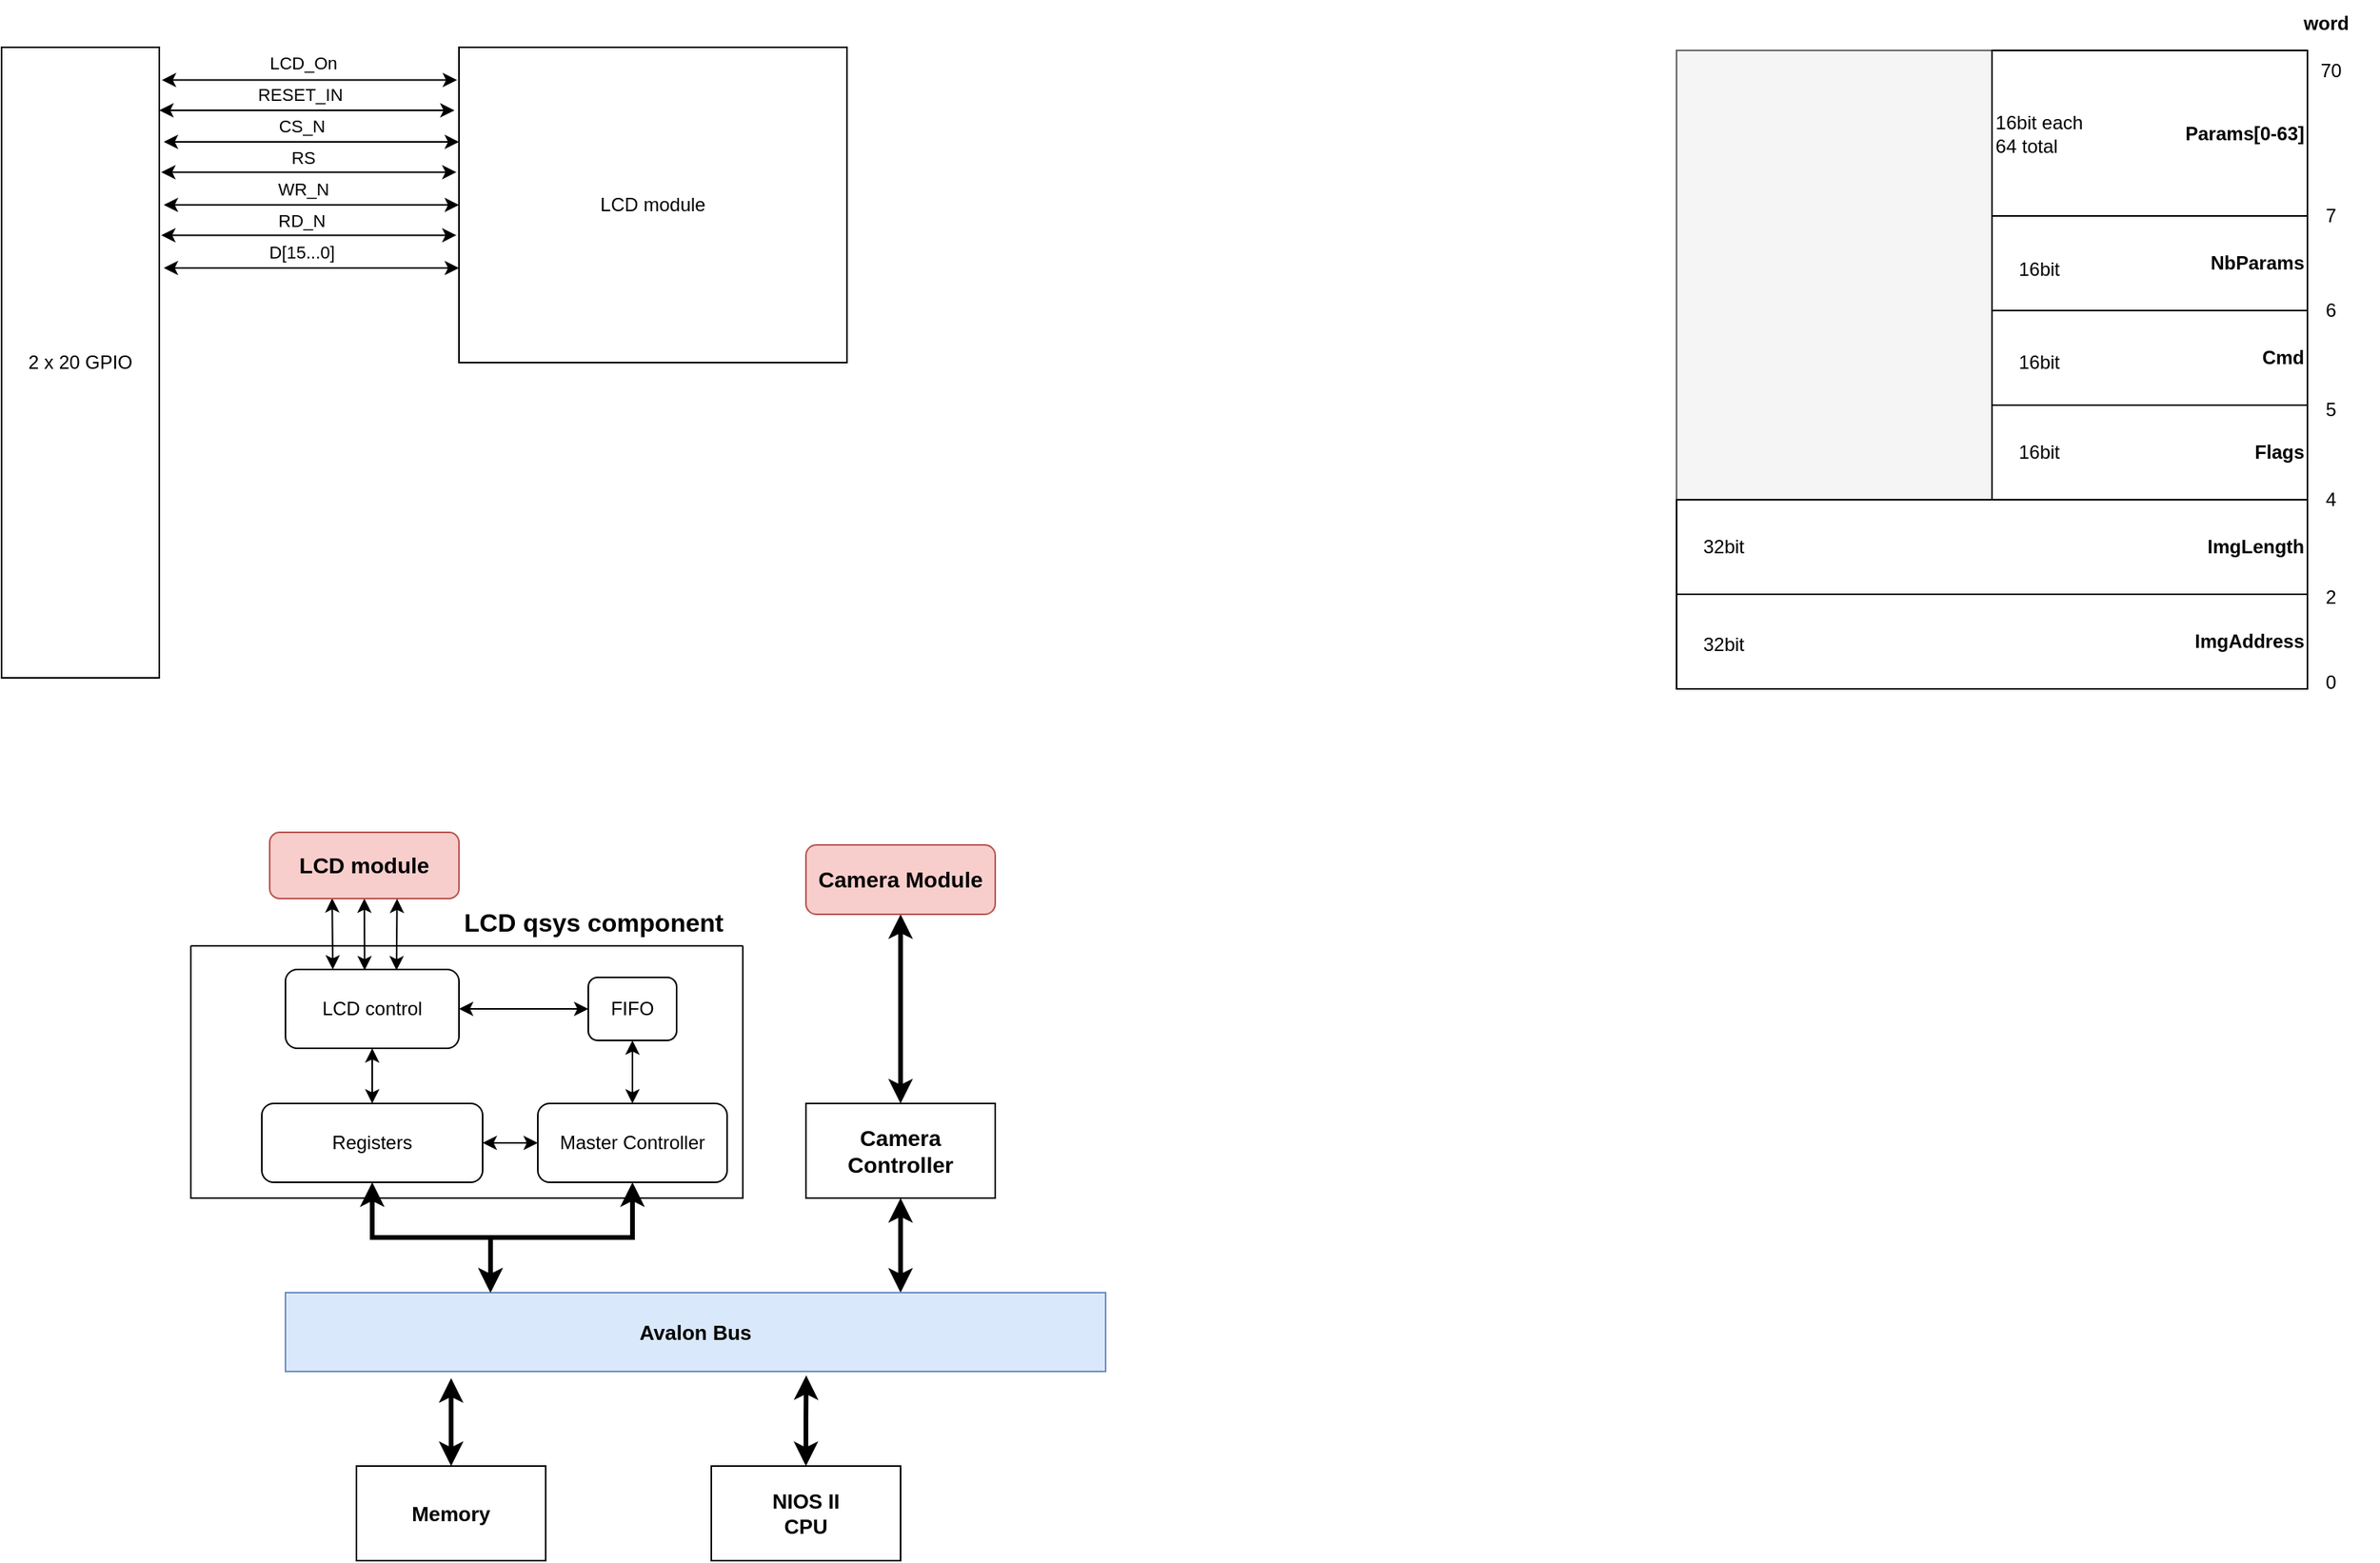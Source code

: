 <mxfile version="20.6.2" type="device" pages="4"><diagram id="iEnUaAJbyEtTJYSVtQiH" name="Page-1"><mxGraphModel dx="1038" dy="619" grid="0" gridSize="10" guides="1" tooltips="1" connect="1" arrows="1" fold="1" page="0" pageScale="1" pageWidth="827" pageHeight="1169" math="0" shadow="0"><root><mxCell id="0"/><mxCell id="1" parent="0"/><mxCell id="xN2a8VzbC6UYMZU_lOnh-1" value="2 x 20 GPIO" style="rounded=0;whiteSpace=wrap;html=1;" parent="1" vertex="1"><mxGeometry x="150" y="80" width="100" height="400" as="geometry"/></mxCell><mxCell id="xN2a8VzbC6UYMZU_lOnh-2" value="LCD module" style="rounded=0;whiteSpace=wrap;html=1;" parent="1" vertex="1"><mxGeometry x="440" y="80" width="246" height="200" as="geometry"/></mxCell><mxCell id="xN2a8VzbC6UYMZU_lOnh-3" value="" style="endArrow=classic;html=1;rounded=0;exitX=1.016;exitY=0.052;exitDx=0;exitDy=0;exitPerimeter=0;entryX=-0.005;entryY=0.104;entryDx=0;entryDy=0;entryPerimeter=0;startArrow=classic;startFill=1;" parent="1" source="xN2a8VzbC6UYMZU_lOnh-1" target="xN2a8VzbC6UYMZU_lOnh-2" edge="1"><mxGeometry width="50" height="50" relative="1" as="geometry"><mxPoint x="390" y="360" as="sourcePoint"/><mxPoint x="440" y="310" as="targetPoint"/></mxGeometry></mxCell><mxCell id="xN2a8VzbC6UYMZU_lOnh-11" value="LCD_On" style="edgeLabel;html=1;align=center;verticalAlign=middle;resizable=0;points=[];" parent="xN2a8VzbC6UYMZU_lOnh-3" vertex="1" connectable="0"><mxGeometry x="-0.244" y="1" relative="1" as="geometry"><mxPoint x="18" y="-10" as="offset"/></mxGeometry></mxCell><mxCell id="xN2a8VzbC6UYMZU_lOnh-4" value="" style="endArrow=classic;html=1;rounded=0;exitX=1.016;exitY=0.052;exitDx=0;exitDy=0;exitPerimeter=0;entryX=-0.005;entryY=0.104;entryDx=0;entryDy=0;entryPerimeter=0;startArrow=classic;startFill=1;" parent="1" edge="1"><mxGeometry width="50" height="50" relative="1" as="geometry"><mxPoint x="250.0" y="120.0" as="sourcePoint"/><mxPoint x="437.17" y="120.0" as="targetPoint"/></mxGeometry></mxCell><mxCell id="xN2a8VzbC6UYMZU_lOnh-12" value="RESET_IN" style="edgeLabel;html=1;align=center;verticalAlign=middle;resizable=0;points=[];" parent="xN2a8VzbC6UYMZU_lOnh-4" vertex="1" connectable="0"><mxGeometry x="-0.048" relative="1" as="geometry"><mxPoint y="-10" as="offset"/></mxGeometry></mxCell><mxCell id="xN2a8VzbC6UYMZU_lOnh-5" value="" style="endArrow=classic;html=1;rounded=0;exitX=1.016;exitY=0.052;exitDx=0;exitDy=0;exitPerimeter=0;entryX=-0.005;entryY=0.104;entryDx=0;entryDy=0;entryPerimeter=0;startArrow=classic;startFill=1;" parent="1" edge="1"><mxGeometry width="50" height="50" relative="1" as="geometry"><mxPoint x="252.83" y="140.0" as="sourcePoint"/><mxPoint x="440" y="140.0" as="targetPoint"/></mxGeometry></mxCell><mxCell id="xN2a8VzbC6UYMZU_lOnh-13" value="CS_N" style="edgeLabel;html=1;align=center;verticalAlign=middle;resizable=0;points=[];" parent="xN2a8VzbC6UYMZU_lOnh-5" vertex="1" connectable="0"><mxGeometry x="-0.285" y="2" relative="1" as="geometry"><mxPoint x="20" y="-8" as="offset"/></mxGeometry></mxCell><mxCell id="xN2a8VzbC6UYMZU_lOnh-6" value="" style="endArrow=classic;html=1;rounded=0;exitX=1.016;exitY=0.052;exitDx=0;exitDy=0;exitPerimeter=0;entryX=-0.005;entryY=0.104;entryDx=0;entryDy=0;entryPerimeter=0;startArrow=classic;startFill=1;" parent="1" edge="1"><mxGeometry width="50" height="50" relative="1" as="geometry"><mxPoint x="251.23" y="159.2" as="sourcePoint"/><mxPoint x="438.4" y="159.2" as="targetPoint"/></mxGeometry></mxCell><mxCell id="xN2a8VzbC6UYMZU_lOnh-14" value="RS" style="edgeLabel;html=1;align=center;verticalAlign=middle;resizable=0;points=[];" parent="xN2a8VzbC6UYMZU_lOnh-6" vertex="1" connectable="0"><mxGeometry x="-0.044" y="3" relative="1" as="geometry"><mxPoint y="-6" as="offset"/></mxGeometry></mxCell><mxCell id="xN2a8VzbC6UYMZU_lOnh-7" value="" style="endArrow=classic;html=1;rounded=0;exitX=1.016;exitY=0.052;exitDx=0;exitDy=0;exitPerimeter=0;entryX=-0.005;entryY=0.104;entryDx=0;entryDy=0;entryPerimeter=0;startArrow=classic;startFill=1;" parent="1" edge="1"><mxGeometry width="50" height="50" relative="1" as="geometry"><mxPoint x="252.83" y="180" as="sourcePoint"/><mxPoint x="440" y="180" as="targetPoint"/></mxGeometry></mxCell><mxCell id="xN2a8VzbC6UYMZU_lOnh-15" value="WR_N" style="edgeLabel;html=1;align=center;verticalAlign=middle;resizable=0;points=[];" parent="xN2a8VzbC6UYMZU_lOnh-7" vertex="1" connectable="0"><mxGeometry x="-0.108" relative="1" as="geometry"><mxPoint x="4" y="-10" as="offset"/></mxGeometry></mxCell><mxCell id="xN2a8VzbC6UYMZU_lOnh-8" value="" style="endArrow=classic;html=1;rounded=0;exitX=1.016;exitY=0.052;exitDx=0;exitDy=0;exitPerimeter=0;entryX=-0.005;entryY=0.104;entryDx=0;entryDy=0;entryPerimeter=0;startArrow=classic;startFill=1;" parent="1" edge="1"><mxGeometry width="50" height="50" relative="1" as="geometry"><mxPoint x="251.23" y="199.2" as="sourcePoint"/><mxPoint x="438.4" y="199.2" as="targetPoint"/></mxGeometry></mxCell><mxCell id="xN2a8VzbC6UYMZU_lOnh-16" value="RD_N" style="edgeLabel;html=1;align=center;verticalAlign=middle;resizable=0;points=[];" parent="xN2a8VzbC6UYMZU_lOnh-8" vertex="1" connectable="0"><mxGeometry x="-0.275" relative="1" as="geometry"><mxPoint x="21" y="-9" as="offset"/></mxGeometry></mxCell><mxCell id="xN2a8VzbC6UYMZU_lOnh-9" value="" style="endArrow=classic;html=1;rounded=0;exitX=1.016;exitY=0.052;exitDx=0;exitDy=0;exitPerimeter=0;entryX=-0.005;entryY=0.104;entryDx=0;entryDy=0;entryPerimeter=0;startArrow=classic;startFill=1;" parent="1" edge="1"><mxGeometry width="50" height="50" relative="1" as="geometry"><mxPoint x="252.83" y="220" as="sourcePoint"/><mxPoint x="440" y="220" as="targetPoint"/></mxGeometry></mxCell><mxCell id="xN2a8VzbC6UYMZU_lOnh-17" value="D[15...0]" style="edgeLabel;html=1;align=center;verticalAlign=middle;resizable=0;points=[];" parent="xN2a8VzbC6UYMZU_lOnh-9" vertex="1" connectable="0"><mxGeometry x="-0.111" y="-1" relative="1" as="geometry"><mxPoint x="4" y="-11" as="offset"/></mxGeometry></mxCell><mxCell id="xN2a8VzbC6UYMZU_lOnh-31" value="&lt;b style=&quot;font-size: 16px;&quot;&gt;LCD qsys component&lt;/b&gt;" style="text;html=1;align=center;verticalAlign=middle;resizable=0;points=[];autosize=1;strokeColor=none;fillColor=none;fontSize=16;" parent="1" vertex="1"><mxGeometry x="430" y="620" width="190" height="30" as="geometry"/></mxCell><mxCell id="pgtKhY2Zi29fcfQ9ml-F-1" value="" style="endArrow=classic;startArrow=classic;html=1;rounded=0;fontSize=13;entryX=0.33;entryY=0.995;entryDx=0;entryDy=0;entryPerimeter=0;" parent="1" target="xN2a8VzbC6UYMZU_lOnh-35" edge="1"><mxGeometry width="50" height="50" relative="1" as="geometry"><mxPoint x="360" y="665" as="sourcePoint"/><mxPoint x="440" y="605" as="targetPoint"/></mxGeometry></mxCell><mxCell id="pgtKhY2Zi29fcfQ9ml-F-2" value="" style="endArrow=classic;startArrow=classic;html=1;rounded=0;fontSize=13;entryX=0.5;entryY=1;entryDx=0;entryDy=0;" parent="1" target="xN2a8VzbC6UYMZU_lOnh-35" edge="1"><mxGeometry width="50" height="50" relative="1" as="geometry"><mxPoint x="380.2" y="665.5" as="sourcePoint"/><mxPoint x="379.8" y="580.0" as="targetPoint"/></mxGeometry></mxCell><mxCell id="pgtKhY2Zi29fcfQ9ml-F-4" value="" style="swimlane;startSize=0;fontSize=13;" parent="1" vertex="1"><mxGeometry x="270" y="650" width="350" height="160" as="geometry"/></mxCell><mxCell id="xN2a8VzbC6UYMZU_lOnh-23" value="Registers" style="rounded=1;whiteSpace=wrap;html=1;" parent="pgtKhY2Zi29fcfQ9ml-F-4" vertex="1"><mxGeometry x="45" y="100" width="140" height="50" as="geometry"/></mxCell><mxCell id="xN2a8VzbC6UYMZU_lOnh-22" value="Master Controller" style="rounded=1;whiteSpace=wrap;html=1;" parent="pgtKhY2Zi29fcfQ9ml-F-4" vertex="1"><mxGeometry x="220" y="100" width="120" height="50" as="geometry"/></mxCell><mxCell id="xN2a8VzbC6UYMZU_lOnh-24" style="edgeStyle=orthogonalEdgeStyle;rounded=0;orthogonalLoop=1;jettySize=auto;html=1;entryX=0;entryY=0.5;entryDx=0;entryDy=0;startArrow=classic;startFill=1;" parent="pgtKhY2Zi29fcfQ9ml-F-4" source="xN2a8VzbC6UYMZU_lOnh-23" target="xN2a8VzbC6UYMZU_lOnh-22" edge="1"><mxGeometry relative="1" as="geometry"/></mxCell><mxCell id="xN2a8VzbC6UYMZU_lOnh-21" value="FIFO" style="rounded=1;whiteSpace=wrap;html=1;" parent="pgtKhY2Zi29fcfQ9ml-F-4" vertex="1"><mxGeometry x="252" y="20" width="56" height="40" as="geometry"/></mxCell><mxCell id="xN2a8VzbC6UYMZU_lOnh-26" value="" style="edgeStyle=orthogonalEdgeStyle;rounded=0;orthogonalLoop=1;jettySize=auto;html=1;startArrow=classic;startFill=1;" parent="pgtKhY2Zi29fcfQ9ml-F-4" source="xN2a8VzbC6UYMZU_lOnh-22" target="xN2a8VzbC6UYMZU_lOnh-21" edge="1"><mxGeometry relative="1" as="geometry"/></mxCell><mxCell id="xN2a8VzbC6UYMZU_lOnh-20" value="LCD control" style="rounded=1;whiteSpace=wrap;html=1;" parent="pgtKhY2Zi29fcfQ9ml-F-4" vertex="1"><mxGeometry x="60" y="15" width="110" height="50" as="geometry"/></mxCell><mxCell id="xN2a8VzbC6UYMZU_lOnh-27" style="edgeStyle=orthogonalEdgeStyle;rounded=0;orthogonalLoop=1;jettySize=auto;html=1;entryX=1;entryY=0.5;entryDx=0;entryDy=0;startArrow=classic;startFill=1;" parent="pgtKhY2Zi29fcfQ9ml-F-4" source="xN2a8VzbC6UYMZU_lOnh-21" target="xN2a8VzbC6UYMZU_lOnh-20" edge="1"><mxGeometry relative="1" as="geometry"/></mxCell><mxCell id="xN2a8VzbC6UYMZU_lOnh-28" value="" style="edgeStyle=orthogonalEdgeStyle;rounded=0;orthogonalLoop=1;jettySize=auto;html=1;startArrow=classic;startFill=1;" parent="pgtKhY2Zi29fcfQ9ml-F-4" source="xN2a8VzbC6UYMZU_lOnh-23" target="xN2a8VzbC6UYMZU_lOnh-20" edge="1"><mxGeometry relative="1" as="geometry"/></mxCell><mxCell id="xN2a8VzbC6UYMZU_lOnh-35" value="LCD module" style="rounded=1;whiteSpace=wrap;html=1;fontStyle=1;fontSize=14;fillColor=#f8cecc;strokeColor=#b85450;" parent="1" vertex="1"><mxGeometry x="320" y="578" width="120" height="42" as="geometry"/></mxCell><mxCell id="pgtKhY2Zi29fcfQ9ml-F-5" value="" style="endArrow=classic;startArrow=classic;html=1;rounded=0;fontSize=13;entryX=0.673;entryY=1.003;entryDx=0;entryDy=0;entryPerimeter=0;endFill=1;" parent="1" target="xN2a8VzbC6UYMZU_lOnh-35" edge="1"><mxGeometry width="50" height="50" relative="1" as="geometry"><mxPoint x="400.4" y="665.5" as="sourcePoint"/><mxPoint x="400" y="635" as="targetPoint"/></mxGeometry></mxCell><mxCell id="pgtKhY2Zi29fcfQ9ml-F-18" style="edgeStyle=orthogonalEdgeStyle;rounded=0;orthogonalLoop=1;jettySize=auto;html=1;fontSize=14;startArrow=classic;startFill=1;endArrow=classic;endFill=1;strokeWidth=3;exitX=0.25;exitY=0;exitDx=0;exitDy=0;" parent="1" source="pgtKhY2Zi29fcfQ9ml-F-6" target="xN2a8VzbC6UYMZU_lOnh-22" edge="1"><mxGeometry relative="1" as="geometry"/></mxCell><mxCell id="pgtKhY2Zi29fcfQ9ml-F-19" style="edgeStyle=orthogonalEdgeStyle;rounded=0;orthogonalLoop=1;jettySize=auto;html=1;entryX=0.5;entryY=1;entryDx=0;entryDy=0;fontSize=14;startArrow=classic;startFill=1;endArrow=classic;endFill=1;strokeWidth=3;exitX=0.75;exitY=0;exitDx=0;exitDy=0;" parent="1" source="pgtKhY2Zi29fcfQ9ml-F-6" target="pgtKhY2Zi29fcfQ9ml-F-14" edge="1"><mxGeometry relative="1" as="geometry"/></mxCell><mxCell id="pgtKhY2Zi29fcfQ9ml-F-6" value="Avalon Bus" style="rounded=0;whiteSpace=wrap;html=1;fontSize=13;fontStyle=1;fillColor=#dae8fc;strokeColor=#6c8ebf;" parent="1" vertex="1"><mxGeometry x="330" y="870" width="520" height="50" as="geometry"/></mxCell><mxCell id="pgtKhY2Zi29fcfQ9ml-F-16" value="" style="edgeStyle=orthogonalEdgeStyle;rounded=0;orthogonalLoop=1;jettySize=auto;html=1;fontSize=14;startArrow=classic;startFill=1;endArrow=classic;endFill=1;strokeWidth=3;entryX=0.202;entryY=1.085;entryDx=0;entryDy=0;entryPerimeter=0;" parent="1" source="pgtKhY2Zi29fcfQ9ml-F-8" target="pgtKhY2Zi29fcfQ9ml-F-6" edge="1"><mxGeometry relative="1" as="geometry"/></mxCell><mxCell id="pgtKhY2Zi29fcfQ9ml-F-8" value="Memory" style="rounded=0;whiteSpace=wrap;html=1;fontSize=13;fontStyle=1" parent="1" vertex="1"><mxGeometry x="375" y="980" width="120" height="60" as="geometry"/></mxCell><mxCell id="pgtKhY2Zi29fcfQ9ml-F-17" value="" style="edgeStyle=orthogonalEdgeStyle;rounded=0;orthogonalLoop=1;jettySize=auto;html=1;fontSize=14;startArrow=classic;startFill=1;endArrow=classic;endFill=1;strokeWidth=3;entryX=0.635;entryY=1.05;entryDx=0;entryDy=0;entryPerimeter=0;" parent="1" source="pgtKhY2Zi29fcfQ9ml-F-11" target="pgtKhY2Zi29fcfQ9ml-F-6" edge="1"><mxGeometry relative="1" as="geometry"/></mxCell><mxCell id="pgtKhY2Zi29fcfQ9ml-F-11" value="NIOS II&lt;br&gt;CPU" style="rounded=0;whiteSpace=wrap;html=1;fontSize=13;fontStyle=1" parent="1" vertex="1"><mxGeometry x="600" y="980" width="120" height="60" as="geometry"/></mxCell><mxCell id="pgtKhY2Zi29fcfQ9ml-F-15" style="edgeStyle=orthogonalEdgeStyle;rounded=0;orthogonalLoop=1;jettySize=auto;html=1;entryX=0.5;entryY=0;entryDx=0;entryDy=0;fontSize=14;startArrow=classic;startFill=1;endArrow=classic;endFill=1;strokeWidth=3;" parent="1" source="pgtKhY2Zi29fcfQ9ml-F-13" target="pgtKhY2Zi29fcfQ9ml-F-14" edge="1"><mxGeometry relative="1" as="geometry"/></mxCell><mxCell id="pgtKhY2Zi29fcfQ9ml-F-13" value="Camera Module" style="rounded=1;whiteSpace=wrap;html=1;fontStyle=1;fontSize=14;fillColor=#f8cecc;strokeColor=#b85450;" parent="1" vertex="1"><mxGeometry x="660" y="586" width="120" height="44" as="geometry"/></mxCell><mxCell id="pgtKhY2Zi29fcfQ9ml-F-14" value="&lt;b&gt;Camera&lt;br&gt;Controller&lt;/b&gt;" style="rounded=0;whiteSpace=wrap;html=1;fontSize=14;" parent="1" vertex="1"><mxGeometry x="660" y="750" width="120" height="60" as="geometry"/></mxCell><mxCell id="pgtKhY2Zi29fcfQ9ml-F-20" style="edgeStyle=orthogonalEdgeStyle;rounded=0;orthogonalLoop=1;jettySize=auto;html=1;entryX=0.25;entryY=0;entryDx=0;entryDy=0;fontSize=14;startArrow=classic;startFill=1;endArrow=classic;endFill=1;strokeWidth=3;" parent="1" source="xN2a8VzbC6UYMZU_lOnh-23" target="pgtKhY2Zi29fcfQ9ml-F-6" edge="1"><mxGeometry relative="1" as="geometry"/></mxCell><mxCell id="RHZC7XbSo_eNLtmuDIYm-1" value="" style="rounded=0;whiteSpace=wrap;html=1;fillColor=#f5f5f5;fontColor=#333333;strokeColor=#666666;" parent="1" vertex="1"><mxGeometry x="1212" y="82" width="400" height="405" as="geometry"/></mxCell><mxCell id="RHZC7XbSo_eNLtmuDIYm-2" value="ImgAddress" style="rounded=0;whiteSpace=wrap;html=1;align=right;fontStyle=1" parent="1" vertex="1"><mxGeometry x="1212" y="427" width="400" height="60" as="geometry"/></mxCell><mxCell id="RHZC7XbSo_eNLtmuDIYm-3" value="ImgLength" style="rounded=0;whiteSpace=wrap;html=1;align=right;fontStyle=1" parent="1" vertex="1"><mxGeometry x="1212" y="367" width="400" height="60" as="geometry"/></mxCell><mxCell id="RHZC7XbSo_eNLtmuDIYm-4" value="Flags" style="rounded=0;whiteSpace=wrap;html=1;align=right;fontStyle=1" parent="1" vertex="1"><mxGeometry x="1412" y="307" width="200" height="60" as="geometry"/></mxCell><mxCell id="RHZC7XbSo_eNLtmuDIYm-5" value="Cmd" style="rounded=0;whiteSpace=wrap;html=1;align=right;fontStyle=1" parent="1" vertex="1"><mxGeometry x="1412" y="247" width="200" height="60" as="geometry"/></mxCell><mxCell id="RHZC7XbSo_eNLtmuDIYm-6" value="" style="rounded=0;whiteSpace=wrap;html=1;" parent="1" vertex="1"><mxGeometry x="1412" y="187" width="200" height="60" as="geometry"/></mxCell><mxCell id="RHZC7XbSo_eNLtmuDIYm-7" value="NbParams" style="rounded=0;whiteSpace=wrap;html=1;align=right;fontStyle=1" parent="1" vertex="1"><mxGeometry x="1412" y="187" width="200" height="60" as="geometry"/></mxCell><mxCell id="RHZC7XbSo_eNLtmuDIYm-8" value="Params[0-63]" style="rounded=0;whiteSpace=wrap;html=1;align=right;fontStyle=1" parent="1" vertex="1"><mxGeometry x="1412" y="82" width="200" height="105" as="geometry"/></mxCell><mxCell id="RHZC7XbSo_eNLtmuDIYm-10" value="16bit each&lt;br&gt;&lt;div style=&quot;text-align: left;&quot;&gt;&lt;span style=&quot;background-color: initial;&quot;&gt;64 total&lt;/span&gt;&lt;/div&gt;" style="text;html=1;strokeColor=none;fillColor=none;align=center;verticalAlign=middle;whiteSpace=wrap;rounded=0;" parent="1" vertex="1"><mxGeometry x="1412" y="119.5" width="60" height="30" as="geometry"/></mxCell><mxCell id="RHZC7XbSo_eNLtmuDIYm-12" value="16bit" style="text;html=1;strokeColor=none;fillColor=none;align=center;verticalAlign=middle;whiteSpace=wrap;rounded=0;" parent="1" vertex="1"><mxGeometry x="1412" y="265" width="60" height="30" as="geometry"/></mxCell><mxCell id="RHZC7XbSo_eNLtmuDIYm-13" value="16bit" style="text;html=1;strokeColor=none;fillColor=none;align=center;verticalAlign=middle;whiteSpace=wrap;rounded=0;" parent="1" vertex="1"><mxGeometry x="1412" y="206" width="60" height="30" as="geometry"/></mxCell><mxCell id="RHZC7XbSo_eNLtmuDIYm-14" value="16bit" style="text;html=1;strokeColor=none;fillColor=none;align=center;verticalAlign=middle;whiteSpace=wrap;rounded=0;" parent="1" vertex="1"><mxGeometry x="1412" y="322" width="60" height="30" as="geometry"/></mxCell><mxCell id="RHZC7XbSo_eNLtmuDIYm-15" value="32bit" style="text;html=1;strokeColor=none;fillColor=none;align=center;verticalAlign=middle;whiteSpace=wrap;rounded=0;" parent="1" vertex="1"><mxGeometry x="1212" y="382" width="60" height="30" as="geometry"/></mxCell><mxCell id="RHZC7XbSo_eNLtmuDIYm-16" value="32bit" style="text;html=1;strokeColor=none;fillColor=none;align=center;verticalAlign=middle;whiteSpace=wrap;rounded=0;" parent="1" vertex="1"><mxGeometry x="1212" y="444" width="60" height="30" as="geometry"/></mxCell><mxCell id="RHZC7XbSo_eNLtmuDIYm-17" value="0" style="text;html=1;strokeColor=none;fillColor=none;align=center;verticalAlign=middle;whiteSpace=wrap;rounded=0;" parent="1" vertex="1"><mxGeometry x="1597" y="468" width="60" height="30" as="geometry"/></mxCell><mxCell id="RHZC7XbSo_eNLtmuDIYm-18" value="2" style="text;html=1;strokeColor=none;fillColor=none;align=center;verticalAlign=middle;whiteSpace=wrap;rounded=0;" parent="1" vertex="1"><mxGeometry x="1597" y="414" width="60" height="30" as="geometry"/></mxCell><mxCell id="RHZC7XbSo_eNLtmuDIYm-19" value="4" style="text;html=1;strokeColor=none;fillColor=none;align=center;verticalAlign=middle;whiteSpace=wrap;rounded=0;" parent="1" vertex="1"><mxGeometry x="1597" y="352" width="60" height="30" as="geometry"/></mxCell><mxCell id="RHZC7XbSo_eNLtmuDIYm-21" value="5" style="text;html=1;strokeColor=none;fillColor=none;align=center;verticalAlign=middle;whiteSpace=wrap;rounded=0;" parent="1" vertex="1"><mxGeometry x="1597" y="295" width="60" height="30" as="geometry"/></mxCell><mxCell id="RHZC7XbSo_eNLtmuDIYm-22" value="6" style="text;html=1;strokeColor=none;fillColor=none;align=center;verticalAlign=middle;whiteSpace=wrap;rounded=0;" parent="1" vertex="1"><mxGeometry x="1597" y="232" width="60" height="30" as="geometry"/></mxCell><mxCell id="RHZC7XbSo_eNLtmuDIYm-23" value="7" style="text;html=1;strokeColor=none;fillColor=none;align=center;verticalAlign=middle;whiteSpace=wrap;rounded=0;" parent="1" vertex="1"><mxGeometry x="1597" y="172" width="60" height="30" as="geometry"/></mxCell><mxCell id="RHZC7XbSo_eNLtmuDIYm-24" value="70" style="text;html=1;strokeColor=none;fillColor=none;align=center;verticalAlign=middle;whiteSpace=wrap;rounded=0;" parent="1" vertex="1"><mxGeometry x="1597" y="80" width="60" height="30" as="geometry"/></mxCell><mxCell id="RHZC7XbSo_eNLtmuDIYm-25" value="word" style="text;html=1;strokeColor=none;fillColor=none;align=center;verticalAlign=middle;whiteSpace=wrap;rounded=0;fontStyle=1" parent="1" vertex="1"><mxGeometry x="1594" y="50" width="60" height="30" as="geometry"/></mxCell></root></mxGraphModel></diagram><diagram id="RQ-fdrfyjK6fKiRWbRe5" name="big picture"><mxGraphModel dx="5752" dy="2476" grid="0" gridSize="10" guides="1" tooltips="1" connect="1" arrows="1" fold="1" page="0" pageScale="1" pageWidth="827" pageHeight="1169" math="0" shadow="0"><root><mxCell id="0"/><mxCell id="1" parent="0"/><mxCell id="YG9Z1nOHOe_lLwSJxarX-1" value="" style="rounded=1;whiteSpace=wrap;html=1;fontSize=16;" parent="1" vertex="1"><mxGeometry x="170" y="40" width="543" height="700" as="geometry"/></mxCell><mxCell id="MVZHOmGuPrvHNOhGQvTN-18" value="" style="rounded=0;whiteSpace=wrap;html=1;fontSize=17;strokeWidth=3;fillColor=#f8cecc;fillStyle=solid;strokeColor=#b85450;fontStyle=1" parent="1" vertex="1"><mxGeometry x="172" y="450" width="220" height="243" as="geometry"/></mxCell><mxCell id="MVZHOmGuPrvHNOhGQvTN-19" value="" style="rounded=0;whiteSpace=wrap;html=1;fontSize=17;strokeWidth=3;fillColor=#dae8fc;fillStyle=solid;strokeColor=#6c8ebf;fontStyle=1" parent="1" vertex="1"><mxGeometry x="170" y="55" width="217.5" height="255" as="geometry"/></mxCell><mxCell id="YG9Z1nOHOe_lLwSJxarX-9" value="" style="endArrow=classic;html=1;rounded=0;entryX=0;entryY=0.123;entryDx=0;entryDy=0;entryPerimeter=0;" parent="1" edge="1"><mxGeometry width="50" height="50" relative="1" as="geometry"><mxPoint x="50" y="160" as="sourcePoint"/><mxPoint x="170" y="159.36" as="targetPoint"/></mxGeometry></mxCell><mxCell id="YG9Z1nOHOe_lLwSJxarX-11" value="" style="endArrow=classic;html=1;rounded=0;entryX=0;entryY=0.123;entryDx=0;entryDy=0;entryPerimeter=0;" parent="1" edge="1"><mxGeometry width="50" height="50" relative="1" as="geometry"><mxPoint x="50" y="200" as="sourcePoint"/><mxPoint x="170" y="199.36" as="targetPoint"/></mxGeometry></mxCell><mxCell id="YG9Z1nOHOe_lLwSJxarX-13" value="" style="endArrow=classic;html=1;rounded=0;entryX=0;entryY=0.123;entryDx=0;entryDy=0;entryPerimeter=0;" parent="1" edge="1"><mxGeometry width="50" height="50" relative="1" as="geometry"><mxPoint x="50" y="240" as="sourcePoint"/><mxPoint x="170" y="239.36" as="targetPoint"/></mxGeometry></mxCell><mxCell id="YG9Z1nOHOe_lLwSJxarX-15" value="" style="endArrow=none;html=1;rounded=0;entryX=0;entryY=0.123;entryDx=0;entryDy=0;entryPerimeter=0;startArrow=classic;startFill=1;endFill=0;" parent="1" edge="1"><mxGeometry width="50" height="50" relative="1" as="geometry"><mxPoint x="50" y="280" as="sourcePoint"/><mxPoint x="170" y="279.36" as="targetPoint"/></mxGeometry></mxCell><mxCell id="YG9Z1nOHOe_lLwSJxarX-16" value="" style="endArrow=classic;html=1;rounded=0;entryX=0;entryY=0.123;entryDx=0;entryDy=0;entryPerimeter=0;" parent="1" edge="1"><mxGeometry width="50" height="50" relative="1" as="geometry"><mxPoint x="50" y="80.64" as="sourcePoint"/><mxPoint x="170" y="80.0" as="targetPoint"/></mxGeometry></mxCell><mxCell id="vVbQ0Mt1xkjyEzZNBMo9-15" value="" style="endArrow=classic;html=1;rounded=0;entryX=0;entryY=0.123;entryDx=0;entryDy=0;entryPerimeter=0;" parent="1" edge="1"><mxGeometry width="50" height="50" relative="1" as="geometry"><mxPoint x="50" y="350.64" as="sourcePoint"/><mxPoint x="170" y="350.0" as="targetPoint"/></mxGeometry></mxCell><mxCell id="vVbQ0Mt1xkjyEzZNBMo9-16" value="" style="endArrow=classic;html=1;rounded=0;entryX=0;entryY=0.123;entryDx=0;entryDy=0;entryPerimeter=0;" parent="1" edge="1"><mxGeometry width="50" height="50" relative="1" as="geometry"><mxPoint x="50" y="390.64" as="sourcePoint"/><mxPoint x="170" y="390.0" as="targetPoint"/></mxGeometry></mxCell><mxCell id="vVbQ0Mt1xkjyEzZNBMo9-17" value="" style="endArrow=none;html=1;rounded=0;entryX=0;entryY=0.123;entryDx=0;entryDy=0;entryPerimeter=0;startArrow=classic;startFill=1;endFill=0;" parent="1" edge="1"><mxGeometry width="50" height="50" relative="1" as="geometry"><mxPoint x="50" y="470.64" as="sourcePoint"/><mxPoint x="170" y="470.0" as="targetPoint"/></mxGeometry></mxCell><mxCell id="vVbQ0Mt1xkjyEzZNBMo9-18" value="" style="endArrow=none;html=1;rounded=0;entryX=0;entryY=0.123;entryDx=0;entryDy=0;entryPerimeter=0;startArrow=classic;startFill=1;endFill=0;" parent="1" edge="1"><mxGeometry width="50" height="50" relative="1" as="geometry"><mxPoint x="50" y="510.64" as="sourcePoint"/><mxPoint x="170" y="510.0" as="targetPoint"/></mxGeometry></mxCell><mxCell id="vVbQ0Mt1xkjyEzZNBMo9-19" value="" style="endArrow=none;html=1;rounded=0;entryX=0;entryY=0.123;entryDx=0;entryDy=0;entryPerimeter=0;startArrow=classic;startFill=1;endFill=0;" parent="1" edge="1"><mxGeometry width="50" height="50" relative="1" as="geometry"><mxPoint x="50" y="544.64" as="sourcePoint"/><mxPoint x="170" y="544.0" as="targetPoint"/></mxGeometry></mxCell><mxCell id="vVbQ0Mt1xkjyEzZNBMo9-20" value="" style="endArrow=none;html=1;rounded=0;entryX=0;entryY=0.123;entryDx=0;entryDy=0;entryPerimeter=0;startArrow=classic;startFill=1;endFill=0;" parent="1" edge="1"><mxGeometry width="50" height="50" relative="1" as="geometry"><mxPoint x="50" y="584.64" as="sourcePoint"/><mxPoint x="170" y="584.0" as="targetPoint"/></mxGeometry></mxCell><mxCell id="vVbQ0Mt1xkjyEzZNBMo9-21" value="" style="endArrow=classic;html=1;rounded=0;entryX=0;entryY=0.123;entryDx=0;entryDy=0;entryPerimeter=0;" parent="1" edge="1"><mxGeometry width="50" height="50" relative="1" as="geometry"><mxPoint x="50" y="620.64" as="sourcePoint"/><mxPoint x="170" y="620.0" as="targetPoint"/></mxGeometry></mxCell><mxCell id="MVZHOmGuPrvHNOhGQvTN-2" value="" style="rounded=0;whiteSpace=wrap;html=1;" parent="1" vertex="1"><mxGeometry x="-150" y="65" width="200" height="235" as="geometry"/></mxCell><mxCell id="MVZHOmGuPrvHNOhGQvTN-3" value="&lt;b style=&quot;font-size: 26px;&quot;&gt;NIOS II&lt;br&gt;CPU&lt;br&gt;&lt;/b&gt;" style="text;html=1;strokeColor=none;fillColor=none;align=center;verticalAlign=middle;whiteSpace=wrap;rounded=0;fontSize=26;" parent="1" vertex="1"><mxGeometry x="-120" y="165" width="135" height="30" as="geometry"/></mxCell><mxCell id="MVZHOmGuPrvHNOhGQvTN-4" value="" style="rounded=0;whiteSpace=wrap;html=1;" parent="1" vertex="1"><mxGeometry x="-150" y="330" width="200" height="364" as="geometry"/></mxCell><mxCell id="MVZHOmGuPrvHNOhGQvTN-5" value="&lt;b&gt;Memory&lt;br&gt;On-Chip RAM&lt;/b&gt;&lt;b style=&quot;font-size: 26px;&quot;&gt;&lt;br&gt;&lt;/b&gt;" style="text;html=1;strokeColor=none;fillColor=none;align=center;verticalAlign=middle;whiteSpace=wrap;rounded=0;fontSize=26;" parent="1" vertex="1"><mxGeometry x="-117.5" y="470" width="135" height="30" as="geometry"/></mxCell><mxCell id="YG9Z1nOHOe_lLwSJxarX-2" value="&lt;span style=&quot;font-size: 17px;&quot;&gt;Avalon Interface&lt;/span&gt;" style="text;html=1;strokeColor=none;fillColor=none;align=center;verticalAlign=middle;whiteSpace=wrap;rounded=0;fontSize=17;fontStyle=1" parent="1" vertex="1"><mxGeometry x="252.5" y="360" width="135" height="30" as="geometry"/></mxCell><mxCell id="vVbQ0Mt1xkjyEzZNBMo9-8" value="CLK" style="text;html=1;strokeColor=none;fillColor=none;align=left;verticalAlign=middle;whiteSpace=wrap;rounded=0;fontSize=17;fontStyle=1" parent="1" vertex="1"><mxGeometry x="180" y="335" width="80" height="30" as="geometry"/></mxCell><mxCell id="vVbQ0Mt1xkjyEzZNBMo9-9" value="nReset" style="text;html=1;strokeColor=none;fillColor=none;align=left;verticalAlign=middle;whiteSpace=wrap;rounded=0;fontSize=17;fontStyle=1" parent="1" vertex="1"><mxGeometry x="180" y="380" width="80" height="30" as="geometry"/></mxCell><mxCell id="vVbQ0Mt1xkjyEzZNBMo9-10" value="AM_Addres" style="text;html=1;strokeColor=none;fillColor=none;align=left;verticalAlign=middle;whiteSpace=wrap;rounded=0;fontSize=17;fontStyle=1" parent="1" vertex="1"><mxGeometry x="180" y="450" width="80" height="30" as="geometry"/></mxCell><mxCell id="vVbQ0Mt1xkjyEzZNBMo9-11" value="AM_ByteEnable" style="text;html=1;strokeColor=none;fillColor=none;align=left;verticalAlign=middle;whiteSpace=wrap;rounded=0;fontSize=17;fontStyle=1" parent="1" vertex="1"><mxGeometry x="180" y="490" width="80" height="30" as="geometry"/></mxCell><mxCell id="vVbQ0Mt1xkjyEzZNBMo9-12" value="AM_Read" style="text;html=1;strokeColor=none;fillColor=none;align=left;verticalAlign=middle;whiteSpace=wrap;rounded=0;fontSize=17;fontStyle=1" parent="1" vertex="1"><mxGeometry x="180" y="530" width="80" height="30" as="geometry"/></mxCell><mxCell id="vVbQ0Mt1xkjyEzZNBMo9-13" value="AM_WaitRequest" style="text;html=1;strokeColor=none;fillColor=none;align=left;verticalAlign=middle;whiteSpace=wrap;rounded=0;fontSize=17;fontStyle=1" parent="1" vertex="1"><mxGeometry x="180" y="570" width="80" height="30" as="geometry"/></mxCell><mxCell id="vVbQ0Mt1xkjyEzZNBMo9-14" value="AM_ReadDataValid" style="text;html=1;strokeColor=none;fillColor=none;align=left;verticalAlign=middle;whiteSpace=wrap;rounded=0;fontSize=17;fontStyle=1" parent="1" vertex="1"><mxGeometry x="180" y="610" width="80" height="30" as="geometry"/></mxCell><mxCell id="vVbQ0Mt1xkjyEzZNBMo9-1" value="AS_Addres&lt;br style=&quot;font-size: 17px;&quot;&gt;[15...0]" style="text;html=1;strokeColor=none;fillColor=none;align=left;verticalAlign=middle;whiteSpace=wrap;rounded=0;fontSize=17;fontStyle=1" parent="1" vertex="1"><mxGeometry x="180" y="60" width="60" height="30" as="geometry"/></mxCell><mxCell id="vVbQ0Mt1xkjyEzZNBMo9-3" value="AS_Write" style="text;html=1;strokeColor=none;fillColor=none;align=left;verticalAlign=middle;whiteSpace=wrap;rounded=0;fontSize=17;fontStyle=1" parent="1" vertex="1"><mxGeometry x="180" y="145" width="60" height="30" as="geometry"/></mxCell><mxCell id="vVbQ0Mt1xkjyEzZNBMo9-4" value="AS_Read" style="text;html=1;strokeColor=none;fillColor=none;align=left;verticalAlign=middle;whiteSpace=wrap;rounded=0;fontSize=17;fontStyle=1" parent="1" vertex="1"><mxGeometry x="180" y="180" width="60" height="30" as="geometry"/></mxCell><mxCell id="vVbQ0Mt1xkjyEzZNBMo9-5" value="AS_DataWrite&lt;br style=&quot;font-size: 17px;&quot;&gt;[15...0]" style="text;html=1;strokeColor=none;fillColor=none;align=left;verticalAlign=middle;whiteSpace=wrap;rounded=0;fontSize=17;fontStyle=1" parent="1" vertex="1"><mxGeometry x="180" y="215" width="60" height="30" as="geometry"/></mxCell><mxCell id="vVbQ0Mt1xkjyEzZNBMo9-6" value="AS_DataRead&lt;br style=&quot;font-size: 17px;&quot;&gt;[15...0]" style="text;html=1;strokeColor=none;fillColor=none;align=left;verticalAlign=middle;whiteSpace=wrap;rounded=0;fontSize=17;fontStyle=1" parent="1" vertex="1"><mxGeometry x="180" y="260" width="60" height="30" as="geometry"/></mxCell><mxCell id="MVZHOmGuPrvHNOhGQvTN-20" value="Slave" style="text;html=1;strokeColor=none;fillColor=none;align=center;verticalAlign=middle;whiteSpace=wrap;rounded=0;fillStyle=solid;fontSize=17;fontStyle=1" parent="1" vertex="1"><mxGeometry x="300" y="160" width="60" height="30" as="geometry"/></mxCell><mxCell id="YG9Z1nOHOe_lLwSJxarX-76" value="" style="endArrow=classic;html=1;rounded=0;entryX=-0.025;entryY=0.16;entryDx=0;entryDy=0;entryPerimeter=0;" parent="1" edge="1"><mxGeometry width="50" height="50" relative="1" as="geometry"><mxPoint x="1509" y="192" as="sourcePoint"/><mxPoint x="1596" y="192" as="targetPoint"/></mxGeometry></mxCell><mxCell id="YG9Z1nOHOe_lLwSJxarX-80" value="" style="endArrow=classic;html=1;rounded=0;entryX=-0.004;entryY=0.342;entryDx=0;entryDy=0;entryPerimeter=0;" parent="1" edge="1"><mxGeometry width="50" height="50" relative="1" as="geometry"><mxPoint x="1509" y="237" as="sourcePoint"/><mxPoint x="1598.52" y="237.5" as="targetPoint"/></mxGeometry></mxCell><mxCell id="YG9Z1nOHOe_lLwSJxarX-86" value="" style="endArrow=classic;html=1;rounded=0;entryX=-0.017;entryY=0.532;entryDx=0;entryDy=0;entryPerimeter=0;" parent="1" edge="1"><mxGeometry width="50" height="50" relative="1" as="geometry"><mxPoint x="1509" y="284.5" as="sourcePoint"/><mxPoint x="1596.96" y="285" as="targetPoint"/></mxGeometry></mxCell><mxCell id="YG9Z1nOHOe_lLwSJxarX-88" value="" style="endArrow=classic;html=1;rounded=0;entryX=-0.033;entryY=0.71;entryDx=0;entryDy=0;entryPerimeter=0;" parent="1" edge="1"><mxGeometry width="50" height="50" relative="1" as="geometry"><mxPoint x="1509" y="329.5" as="sourcePoint"/><mxPoint x="1595.04" y="329.5" as="targetPoint"/></mxGeometry></mxCell><mxCell id="YG9Z1nOHOe_lLwSJxarX-92" value="" style="endArrow=classic;html=1;rounded=0;entryX=-0.033;entryY=0.9;entryDx=0;entryDy=0;entryPerimeter=0;" parent="1" edge="1"><mxGeometry width="50" height="50" relative="1" as="geometry"><mxPoint x="1509" y="377" as="sourcePoint"/><mxPoint x="1595.04" y="377" as="targetPoint"/></mxGeometry></mxCell><mxCell id="YG9Z1nOHOe_lLwSJxarX-19" value="" style="endArrow=classic;html=1;rounded=0;entryX=0;entryY=0.123;entryDx=0;entryDy=0;entryPerimeter=0;startArrow=none;startFill=0;endFill=1;" parent="1" edge="1"><mxGeometry width="50" height="50" relative="1" as="geometry"><mxPoint x="702" y="327" as="sourcePoint"/><mxPoint x="822" y="326.36" as="targetPoint"/></mxGeometry></mxCell><mxCell id="YG9Z1nOHOe_lLwSJxarX-25" value="" style="endArrow=none;html=1;rounded=0;entryX=0;entryY=0.123;entryDx=0;entryDy=0;entryPerimeter=0;startArrow=classic;startFill=1;endFill=0;" parent="1" edge="1"><mxGeometry width="50" height="50" relative="1" as="geometry"><mxPoint x="702" y="447" as="sourcePoint"/><mxPoint x="822" y="446.36" as="targetPoint"/></mxGeometry></mxCell><mxCell id="YG9Z1nOHOe_lLwSJxarX-28" value="" style="endArrow=classic;html=1;rounded=0;entryX=0;entryY=0.123;entryDx=0;entryDy=0;entryPerimeter=0;" parent="1" edge="1"><mxGeometry width="50" height="50" relative="1" as="geometry"><mxPoint x="702" y="287.64" as="sourcePoint"/><mxPoint x="822" y="287.0" as="targetPoint"/></mxGeometry></mxCell><mxCell id="YG9Z1nOHOe_lLwSJxarX-29" value="" style="rounded=1;whiteSpace=wrap;html=1;fontSize=16;fontStyle=1" parent="1" vertex="1"><mxGeometry x="822" y="167" width="300" height="420" as="geometry"/></mxCell><mxCell id="YG9Z1nOHOe_lLwSJxarX-34" value="" style="endArrow=classic;html=1;rounded=0;entryX=0;entryY=0.123;entryDx=0;entryDy=0;entryPerimeter=0;" parent="1" edge="1"><mxGeometry width="50" height="50" relative="1" as="geometry"><mxPoint x="702" y="486.73" as="sourcePoint"/><mxPoint x="822" y="486.09" as="targetPoint"/></mxGeometry></mxCell><mxCell id="YG9Z1nOHOe_lLwSJxarX-35" value="data" style="text;html=1;strokeColor=none;fillColor=none;align=left;verticalAlign=middle;whiteSpace=wrap;rounded=0;fontSize=16;fontStyle=1" parent="1" vertex="1"><mxGeometry x="822" y="267" width="60" height="30" as="geometry"/></mxCell><mxCell id="YG9Z1nOHOe_lLwSJxarX-36" value="wrreq" style="text;html=1;strokeColor=none;fillColor=none;align=left;verticalAlign=middle;whiteSpace=wrap;rounded=0;fontSize=16;fontStyle=1" parent="1" vertex="1"><mxGeometry x="822" y="307" width="60" height="30" as="geometry"/></mxCell><mxCell id="YG9Z1nOHOe_lLwSJxarX-38" value="CLK" style="text;html=1;strokeColor=none;fillColor=none;align=left;verticalAlign=middle;whiteSpace=wrap;rounded=0;fontSize=16;fontStyle=1" parent="1" vertex="1"><mxGeometry x="822" y="467" width="60" height="30" as="geometry"/></mxCell><mxCell id="YG9Z1nOHOe_lLwSJxarX-40" value="almost_full" style="text;html=1;strokeColor=none;fillColor=none;align=left;verticalAlign=middle;whiteSpace=wrap;rounded=0;fontSize=16;fontStyle=1" parent="1" vertex="1"><mxGeometry x="822" y="427" width="60" height="30" as="geometry"/></mxCell><mxCell id="YG9Z1nOHOe_lLwSJxarX-42" value="FIFO_DataTransfer&lt;br&gt;[15...0]" style="text;html=1;strokeColor=none;fillColor=none;align=center;verticalAlign=middle;whiteSpace=wrap;rounded=0;fontSize=16;fontStyle=1" parent="1" vertex="1"><mxGeometry x="980" y="272" width="139" height="30" as="geometry"/></mxCell><mxCell id="YG9Z1nOHOe_lLwSJxarX-43" value="FIFO_Read" style="text;html=1;strokeColor=none;fillColor=none;align=center;verticalAlign=middle;whiteSpace=wrap;rounded=0;fontSize=16;fontStyle=1" parent="1" vertex="1"><mxGeometry x="1023" y="312" width="96" height="30" as="geometry"/></mxCell><mxCell id="YG9Z1nOHOe_lLwSJxarX-45" value="FIFO_Empty" style="text;html=1;strokeColor=none;fillColor=none;align=center;verticalAlign=middle;whiteSpace=wrap;rounded=0;fontSize=16;fontStyle=1" parent="1" vertex="1"><mxGeometry x="1029" y="392" width="90" height="30" as="geometry"/></mxCell><mxCell id="YG9Z1nOHOe_lLwSJxarX-46" value="FIFO_Almost_Empty&lt;span style=&quot;color: rgba(0, 0, 0, 0); font-family: monospace; font-size: 16px; text-align: start;&quot;&gt;%3CmxGraphModel%3E%3Croot%3E%3CmxCell%20id%3D%220%22%2F%3E%3CmxCell%20id%3D%221%22%20parent%3D%220%22%2F%3E%3CmxCell%20id%3D%222%22%20value%3D%22FIFO_Full%22%20style%3D%22text%3Bhtml%3D1%3BstrokeColor%3Dnone%3BfillColor%3Dnone%3Balign%3Dcenter%3BverticalAlign%3Dmiddle%3BwhiteSpace%3Dwrap%3Brounded%3D0%3B%22%20vertex%3D%221%22%20parent%3D%221%22%3E%3CmxGeometry%20x%3D%22600%22%20y%3D%22180%22%20width%3D%2260%22%20height%3D%2230%22%20as%3D%22geometry%22%2F%3E%3C%2FmxCell%3E%3C%2Froot%3E%3C%2FmxGraph&lt;/span&gt;" style="text;html=1;strokeColor=none;fillColor=none;align=center;verticalAlign=middle;whiteSpace=wrap;rounded=0;fontSize=16;fontStyle=1" parent="1" vertex="1"><mxGeometry x="922" y="427" width="120" height="30" as="geometry"/></mxCell><mxCell id="YG9Z1nOHOe_lLwSJxarX-47" value="" style="endArrow=none;html=1;rounded=0;entryX=0;entryY=0.123;entryDx=0;entryDy=0;entryPerimeter=0;startArrow=classic;startFill=1;endFill=0;" parent="1" edge="1"><mxGeometry width="50" height="50" relative="1" as="geometry"><mxPoint x="1119" y="327.32" as="sourcePoint"/><mxPoint x="1239" y="326.68" as="targetPoint"/></mxGeometry></mxCell><mxCell id="YG9Z1nOHOe_lLwSJxarX-49" value="" style="endArrow=classic;html=1;rounded=0;entryX=0;entryY=0.123;entryDx=0;entryDy=0;entryPerimeter=0;startArrow=none;startFill=0;endFill=1;" parent="1" edge="1"><mxGeometry width="50" height="50" relative="1" as="geometry"><mxPoint x="1119" y="407.32" as="sourcePoint"/><mxPoint x="1239" y="406.68" as="targetPoint"/></mxGeometry></mxCell><mxCell id="YG9Z1nOHOe_lLwSJxarX-51" value="" style="endArrow=classic;html=1;rounded=0;entryX=0;entryY=0.123;entryDx=0;entryDy=0;entryPerimeter=0;" parent="1" edge="1"><mxGeometry width="50" height="50" relative="1" as="geometry"><mxPoint x="1119" y="287.24" as="sourcePoint"/><mxPoint x="1239" y="286.6" as="targetPoint"/></mxGeometry></mxCell><mxCell id="YG9Z1nOHOe_lLwSJxarX-60" value="nReset" style="text;html=1;strokeColor=none;fillColor=none;align=left;verticalAlign=middle;whiteSpace=wrap;rounded=0;fontSize=16;fontStyle=1" parent="1" vertex="1"><mxGeometry x="822" y="507" width="60" height="30" as="geometry"/></mxCell><mxCell id="YG9Z1nOHOe_lLwSJxarX-65" value="" style="endArrow=classic;html=1;rounded=0;" parent="1" edge="1"><mxGeometry width="50" height="50" relative="1" as="geometry"><mxPoint x="702" y="527" as="sourcePoint"/><mxPoint x="822" y="527" as="targetPoint"/></mxGeometry></mxCell><mxCell id="YG9Z1nOHOe_lLwSJxarX-53" value="&lt;span style=&quot;font-size: 16px;&quot;&gt;FIFO&lt;/span&gt;" style="text;html=1;strokeColor=none;fillColor=none;align=center;verticalAlign=middle;whiteSpace=wrap;rounded=0;fontSize=16;fontStyle=1" parent="1" vertex="1"><mxGeometry x="902" y="187" width="60" height="30" as="geometry"/></mxCell><mxCell id="YG9Z1nOHOe_lLwSJxarX-54" value="" style="rounded=1;whiteSpace=wrap;html=1;" parent="1" vertex="1"><mxGeometry x="1239" y="97" width="270" height="620" as="geometry"/></mxCell><mxCell id="YG9Z1nOHOe_lLwSJxarX-67" value="&lt;span style=&quot;font-size: 18px;&quot;&gt;LCD Control&lt;/span&gt;" style="text;html=1;strokeColor=none;fillColor=none;align=center;verticalAlign=middle;whiteSpace=wrap;rounded=0;fontSize=18;fontStyle=1" parent="1" vertex="1"><mxGeometry x="1304" y="122" width="140" height="30" as="geometry"/></mxCell><mxCell id="YG9Z1nOHOe_lLwSJxarX-74" value="RESX" style="text;html=1;strokeColor=none;fillColor=none;align=center;verticalAlign=middle;whiteSpace=wrap;rounded=0;fontSize=18;fontStyle=1" parent="1" vertex="1"><mxGeometry x="1449" y="172" width="60" height="30" as="geometry"/></mxCell><mxCell id="YG9Z1nOHOe_lLwSJxarX-79" value="WRX" style="text;html=1;strokeColor=none;fillColor=none;align=center;verticalAlign=middle;whiteSpace=wrap;rounded=0;fontSize=18;fontStyle=1" parent="1" vertex="1"><mxGeometry x="1449" y="222" width="60" height="30" as="geometry"/></mxCell><mxCell id="YG9Z1nOHOe_lLwSJxarX-85" value="RDX" style="text;html=1;strokeColor=none;fillColor=none;align=center;verticalAlign=middle;whiteSpace=wrap;rounded=0;fontSize=18;fontStyle=1" parent="1" vertex="1"><mxGeometry x="1449" y="269.5" width="60" height="30" as="geometry"/></mxCell><mxCell id="YG9Z1nOHOe_lLwSJxarX-87" value="D[17-0]" style="text;html=1;strokeColor=none;fillColor=none;align=center;verticalAlign=middle;whiteSpace=wrap;rounded=0;fontSize=18;fontStyle=1" parent="1" vertex="1"><mxGeometry x="1437" y="312" width="72" height="30" as="geometry"/></mxCell><mxCell id="YG9Z1nOHOe_lLwSJxarX-91" value="D/CX" style="text;html=1;strokeColor=none;fillColor=none;align=center;verticalAlign=middle;whiteSpace=wrap;rounded=0;fontSize=18;fontStyle=1" parent="1" vertex="1"><mxGeometry x="1449" y="362" width="60" height="30" as="geometry"/></mxCell><mxCell id="YG9Z1nOHOe_lLwSJxarX-55" value="DataWrite[15...0]" style="text;html=1;strokeColor=none;fillColor=none;align=center;verticalAlign=middle;whiteSpace=wrap;rounded=0;fontSize=18;fontStyle=1" parent="1" vertex="1"><mxGeometry x="1263" y="272" width="100" height="30" as="geometry"/></mxCell><mxCell id="YG9Z1nOHOe_lLwSJxarX-56" value="LCD_ReadReq" style="text;html=1;strokeColor=none;fillColor=none;align=center;verticalAlign=middle;whiteSpace=wrap;rounded=0;fontSize=18;fontStyle=1" parent="1" vertex="1"><mxGeometry x="1259" y="312" width="60" height="30" as="geometry"/></mxCell><mxCell id="YG9Z1nOHOe_lLwSJxarX-57" value="CLK" style="text;html=1;strokeColor=none;fillColor=none;align=center;verticalAlign=middle;whiteSpace=wrap;rounded=0;fontSize=18;fontStyle=1" parent="1" vertex="1"><mxGeometry x="1239" y="472" width="40" height="30" as="geometry"/></mxCell><mxCell id="YG9Z1nOHOe_lLwSJxarX-58" value="LCD_Empty" style="text;html=1;strokeColor=none;fillColor=none;align=center;verticalAlign=middle;whiteSpace=wrap;rounded=0;fontSize=18;fontStyle=1" parent="1" vertex="1"><mxGeometry x="1249" y="397" width="90" height="30" as="geometry"/></mxCell><mxCell id="YG9Z1nOHOe_lLwSJxarX-66" value="nReset" style="text;html=1;strokeColor=none;fillColor=none;align=center;verticalAlign=middle;whiteSpace=wrap;rounded=0;fontSize=18;fontStyle=1" parent="1" vertex="1"><mxGeometry x="1239" y="512" width="60" height="30" as="geometry"/></mxCell><mxCell id="YG9Z1nOHOe_lLwSJxarX-17" value="DataTransfer[15...0]" style="text;html=1;strokeColor=none;fillColor=none;align=center;verticalAlign=middle;whiteSpace=wrap;rounded=0;fontSize=17;fontStyle=1" parent="1" vertex="1"><mxGeometry x="572" y="267" width="100" height="30" as="geometry"/></mxCell><mxCell id="YG9Z1nOHOe_lLwSJxarX-31" value="DataAck" style="text;html=1;strokeColor=none;fillColor=none;align=center;verticalAlign=middle;whiteSpace=wrap;rounded=0;fontSize=17;fontStyle=1" parent="1" vertex="1"><mxGeometry x="622" y="307" width="60" height="30" as="geometry"/></mxCell><mxCell id="cbaJkysZgAIuLh_jqb9b-3" style="edgeStyle=orthogonalEdgeStyle;rounded=0;orthogonalLoop=1;jettySize=auto;html=1;entryX=0;entryY=0.5;entryDx=0;entryDy=0;exitX=1.109;exitY=0.605;exitDx=0;exitDy=0;exitPerimeter=0;" parent="1" source="YG9Z1nOHOe_lLwSJxarX-33" target="YG9Z1nOHOe_lLwSJxarX-57" edge="1"><mxGeometry relative="1" as="geometry"><Array as="points"><mxPoint x="708" y="487"/><mxPoint x="788" y="487"/><mxPoint x="788" y="734"/><mxPoint x="1159" y="734"/><mxPoint x="1159" y="487"/></Array></mxGeometry></mxCell><mxCell id="YG9Z1nOHOe_lLwSJxarX-33" value="CLK" style="text;html=1;strokeColor=none;fillColor=none;align=center;verticalAlign=middle;whiteSpace=wrap;rounded=0;fontSize=17;fontStyle=1" parent="1" vertex="1"><mxGeometry x="642" y="467" width="60" height="30" as="geometry"/></mxCell><mxCell id="cbaJkysZgAIuLh_jqb9b-2" style="edgeStyle=orthogonalEdgeStyle;rounded=0;orthogonalLoop=1;jettySize=auto;html=1;entryX=0;entryY=0.5;entryDx=0;entryDy=0;" parent="1" target="YG9Z1nOHOe_lLwSJxarX-66" edge="1"><mxGeometry relative="1" as="geometry"><Array as="points"><mxPoint x="759" y="527"/><mxPoint x="759" y="763"/><mxPoint x="1205" y="763"/><mxPoint x="1205" y="527"/></Array><mxPoint x="703" y="527" as="sourcePoint"/></mxGeometry></mxCell><mxCell id="YG9Z1nOHOe_lLwSJxarX-62" value="nReset" style="text;html=1;strokeColor=none;fillColor=none;align=center;verticalAlign=middle;whiteSpace=wrap;rounded=0;fontSize=17;fontStyle=1" parent="1" vertex="1"><mxGeometry x="612" y="507" width="80" height="30" as="geometry"/></mxCell><mxCell id="MVZHOmGuPrvHNOhGQvTN-21" value="Master" style="text;html=1;strokeColor=none;fillColor=none;align=center;verticalAlign=middle;whiteSpace=wrap;rounded=0;fillStyle=solid;fontSize=17;fontStyle=1" parent="1" vertex="1"><mxGeometry x="327.5" y="540" width="60" height="30" as="geometry"/></mxCell><mxCell id="MVZHOmGuPrvHNOhGQvTN-8" value="&lt;b style=&quot;font-size: 40px;&quot;&gt;Custom IP Component&lt;/b&gt;" style="text;html=1;strokeColor=none;fillColor=none;align=center;verticalAlign=middle;whiteSpace=wrap;rounded=0;fontSize=40;" parent="1" vertex="1"><mxGeometry x="712" y="17" width="520" height="30" as="geometry"/></mxCell><mxCell id="BvJ8zLwjn3uavDCGxaOl-2" value="FIFO_Almost_Full&lt;span style=&quot;color: rgba(0, 0, 0, 0); font-family: monospace; font-size: 16px;&quot;&gt;%3CmxGraphModel%3E%3Croot%3E%3CmxCell%20id%3D%220%22%2F%3E%3CmxCell%20id%3D%221%22%20parent%3D%220%22%2F%3E%3CmxCell%20id%3D%222%22%20value%3D%22FIFO_Full%22%20style%3D%22text%3Bhtml%3D1%3BstrokeColor%3Dnone%3BfillColor%3Dnone%3Balign%3Dcenter%3BverticalAlign%3Dmiddle%3BwhiteSpace%3Dwrap%3Brounded%3D0%3B%22%20vertex%3D%221%22%20parent%3D%221%22%3E%3CmxGeometry%20x%3D%22600%22%20y%3D%22180%22%20width%3D%2260%22%20height%3D%2230%22%20as%3D%22geometry%22%2F%3E%3C%2FmxCell%3E%3C%2Froot%3E%3C%2FmxGraphModel%3E&lt;/span&gt;" style="text;html=1;strokeColor=none;fillColor=none;align=left;verticalAlign=middle;whiteSpace=wrap;rounded=0;fontSize=16;fontStyle=1" parent="1" vertex="1"><mxGeometry x="549" y="434" width="60" height="30" as="geometry"/></mxCell><mxCell id="4O01kVa5ffsZfqVmw-5c-5" value="" style="endArrow=classic;html=1;rounded=0;entryX=0;entryY=0.123;entryDx=0;entryDy=0;entryPerimeter=0;" parent="1" edge="1"><mxGeometry width="50" height="50" relative="1" as="geometry"><mxPoint x="48" y="660.64" as="sourcePoint"/><mxPoint x="168" y="660.0" as="targetPoint"/></mxGeometry></mxCell><mxCell id="4O01kVa5ffsZfqVmw-5c-6" value="AM_DataRead" style="text;html=1;strokeColor=none;fillColor=none;align=left;verticalAlign=middle;whiteSpace=wrap;rounded=0;fontSize=17;fontStyle=1" parent="1" vertex="1"><mxGeometry x="178" y="650" width="80" height="30" as="geometry"/></mxCell></root></mxGraphModel></diagram><diagram id="Vw-Xq58d9plkW-6u2YiU" name="LCD_Controller FSM"><mxGraphModel dx="1784" dy="825" grid="0" gridSize="10" guides="0" tooltips="1" connect="1" arrows="1" fold="1" page="0" pageScale="1" pageWidth="827" pageHeight="1169" math="0" shadow="0"><root><mxCell id="0"/><mxCell id="1" parent="0"/><mxCell id="sGCwJDUITPi17I0GjuVj-27" value="AM_Write = 0&lt;br&gt;AM_ByteEnable = 0000&lt;br&gt;DataAck = 1" style="text;html=1;strokeColor=none;fillColor=default;align=left;verticalAlign=middle;whiteSpace=wrap;rounded=0;fillStyle=solid;fontSize=14;fontStyle=2;labelBackgroundColor=none;fontColor=default;" parent="1" vertex="1"><mxGeometry x="1464" y="848" width="157" height="79" as="geometry"/></mxCell><mxCell id="589NU3pK1O-tDlKTWrgA-1" value="IDLE" style="ellipse;whiteSpace=wrap;html=1;aspect=fixed;fillStyle=solid;fontSize=18;strokeWidth=1;fillColor=#f5f5f5;fontColor=#333333;strokeColor=#666666;" parent="1" vertex="1"><mxGeometry x="360" y="360" width="80" height="80" as="geometry"/></mxCell><mxCell id="589NU3pK1O-tDlKTWrgA-2" value="CMD Read" style="ellipse;whiteSpace=wrap;html=1;aspect=fixed;fillStyle=solid;fontSize=18;strokeWidth=1;fillColor=#f8cecc;strokeColor=#b85450;" parent="1" vertex="1"><mxGeometry x="200" y="520" width="80" height="80" as="geometry"/></mxCell><mxCell id="589NU3pK1O-tDlKTWrgA-7" value="" style="edgeStyle=orthogonalEdgeStyle;rounded=0;orthogonalLoop=1;jettySize=auto;html=1;fontSize=18;startArrow=none;startFill=0;endArrow=classic;endFill=1;" parent="1" edge="1"><mxGeometry relative="1" as="geometry"><mxPoint x="400" y="760" as="sourcePoint"/><mxPoint x="400" y="920" as="targetPoint"/></mxGeometry></mxCell><mxCell id="589NU3pK1O-tDlKTWrgA-19" value="wait 5&lt;br style=&quot;font-size: 13px;&quot;&gt;clock cycles" style="edgeLabel;html=1;align=center;verticalAlign=middle;resizable=0;points=[];fontSize=13;" parent="589NU3pK1O-tDlKTWrgA-7" vertex="1" connectable="0"><mxGeometry x="0.171" y="2" relative="1" as="geometry"><mxPoint x="-2" y="-63" as="offset"/></mxGeometry></mxCell><mxCell id="589NU3pK1O-tDlKTWrgA-20" value="current_param&lt;br style=&quot;font-size: 13px;&quot;&gt;&amp;lt; &lt;br style=&quot;font-size: 13px;&quot;&gt;nb_params" style="edgeLabel;html=1;align=center;verticalAlign=middle;resizable=0;points=[];fontSize=13;" parent="589NU3pK1O-tDlKTWrgA-7" vertex="1" connectable="0"><mxGeometry x="0.34" y="-5" relative="1" as="geometry"><mxPoint as="offset"/></mxGeometry></mxCell><mxCell id="589NU3pK1O-tDlKTWrgA-15" value="" style="edgeStyle=orthogonalEdgeStyle;rounded=0;orthogonalLoop=1;jettySize=auto;html=1;fontSize=18;startArrow=none;startFill=0;endArrow=classic;endFill=1;" parent="1" source="589NU3pK1O-tDlKTWrgA-4" target="589NU3pK1O-tDlKTWrgA-11" edge="1"><mxGeometry relative="1" as="geometry"/></mxCell><mxCell id="589NU3pK1O-tDlKTWrgA-22" value="current_param = nb_param" style="edgeLabel;html=1;align=center;verticalAlign=middle;resizable=0;points=[];fontSize=13;" parent="589NU3pK1O-tDlKTWrgA-15" vertex="1" connectable="0"><mxGeometry x="-0.325" y="3" relative="1" as="geometry"><mxPoint x="3" y="-13" as="offset"/></mxGeometry></mxCell><mxCell id="589NU3pK1O-tDlKTWrgA-4" value="CMD&lt;br&gt;Send" style="ellipse;whiteSpace=wrap;html=1;aspect=fixed;fillStyle=solid;fontSize=18;strokeWidth=1;fillColor=#f8cecc;strokeColor=#b85450;" parent="1" vertex="1"><mxGeometry x="360" y="680" width="80" height="80" as="geometry"/></mxCell><mxCell id="589NU3pK1O-tDlKTWrgA-6" value="Param&lt;br&gt;Get" style="ellipse;whiteSpace=wrap;html=1;aspect=fixed;fillStyle=solid;fontSize=18;strokeWidth=1;fillColor=#f8cecc;strokeColor=#b85450;" parent="1" vertex="1"><mxGeometry x="360" y="920" width="80" height="80" as="geometry"/></mxCell><mxCell id="589NU3pK1O-tDlKTWrgA-16" value="" style="edgeStyle=orthogonalEdgeStyle;rounded=0;orthogonalLoop=1;jettySize=auto;html=1;fontSize=18;startArrow=none;startFill=0;endArrow=classic;endFill=1;" parent="1" source="589NU3pK1O-tDlKTWrgA-11" target="589NU3pK1O-tDlKTWrgA-1" edge="1"><mxGeometry relative="1" as="geometry"/></mxCell><mxCell id="589NU3pK1O-tDlKTWrgA-11" value="REGS&lt;br&gt;Reset" style="ellipse;whiteSpace=wrap;html=1;aspect=fixed;fillStyle=solid;fontSize=18;strokeWidth=1;fillColor=#f8cecc;strokeColor=#b85450;" parent="1" vertex="1"><mxGeometry x="360" y="520" width="80" height="80" as="geometry"/></mxCell><mxCell id="589NU3pK1O-tDlKTWrgA-12" value="" style="curved=1;endArrow=classic;html=1;rounded=0;fontSize=18;exitX=0;exitY=1;exitDx=0;exitDy=0;entryX=0.5;entryY=0;entryDx=0;entryDy=0;" parent="1" source="589NU3pK1O-tDlKTWrgA-1" target="589NU3pK1O-tDlKTWrgA-2" edge="1"><mxGeometry width="50" height="50" relative="1" as="geometry"><mxPoint x="280" y="310" as="sourcePoint"/><mxPoint x="330" y="260" as="targetPoint"/><Array as="points"><mxPoint x="240" y="420"/></Array></mxGeometry></mxCell><mxCell id="589NU3pK1O-tDlKTWrgA-17" value="send_cmd" style="edgeLabel;html=1;align=center;verticalAlign=middle;resizable=0;points=[];fontSize=14;" parent="589NU3pK1O-tDlKTWrgA-12" vertex="1" connectable="0"><mxGeometry x="-0.179" y="19" relative="1" as="geometry"><mxPoint as="offset"/></mxGeometry></mxCell><mxCell id="589NU3pK1O-tDlKTWrgA-14" value="" style="curved=1;endArrow=classic;html=1;rounded=0;fontSize=18;exitX=0.5;exitY=1;exitDx=0;exitDy=0;entryX=0;entryY=0.5;entryDx=0;entryDy=0;" parent="1" source="589NU3pK1O-tDlKTWrgA-2" target="589NU3pK1O-tDlKTWrgA-4" edge="1"><mxGeometry width="50" height="50" relative="1" as="geometry"><mxPoint x="520" y="590" as="sourcePoint"/><mxPoint x="570" y="540" as="targetPoint"/><Array as="points"><mxPoint x="230" y="720"/></Array></mxGeometry></mxCell><mxCell id="589NU3pK1O-tDlKTWrgA-18" value="wait 5&lt;br style=&quot;font-size: 13px;&quot;&gt;clock cycles" style="edgeLabel;html=1;align=center;verticalAlign=middle;resizable=0;points=[];fontSize=13;" parent="589NU3pK1O-tDlKTWrgA-14" vertex="1" connectable="0"><mxGeometry x="-0.423" y="19" relative="1" as="geometry"><mxPoint as="offset"/></mxGeometry></mxCell><mxCell id="589NU3pK1O-tDlKTWrgA-23" value="D/Cx = 0&lt;br style=&quot;font-size: 13px;&quot;&gt;CSX = 0&lt;br style=&quot;font-size: 13px;&quot;&gt;WRX = 0&lt;br style=&quot;font-size: 13px;&quot;&gt;D[17:0] = cmd&lt;br style=&quot;font-size: 13px;&quot;&gt;current_param = 0" style="text;html=1;strokeColor=none;fillColor=default;align=left;verticalAlign=middle;whiteSpace=wrap;rounded=0;fillStyle=solid;fontSize=13;fontStyle=2" parent="1" vertex="1"><mxGeometry x="100" y="527.5" width="100" height="65" as="geometry"/></mxCell><mxCell id="589NU3pK1O-tDlKTWrgA-26" value="" style="swimlane;startSize=0;fillStyle=solid;fontSize=11;strokeColor=#FF6666;strokeWidth=2;fillColor=default;gradientColor=none;dashed=1;" parent="1" vertex="1"><mxGeometry x="70" y="485" width="450" height="515" as="geometry"/></mxCell><mxCell id="589NU3pK1O-tDlKTWrgA-25" value="D/CX = 1&lt;br style=&quot;font-size: 13px;&quot;&gt;WRX = 0&lt;br style=&quot;font-size: 13px;&quot;&gt;D[17...0] = list_param[current_param]&lt;br style=&quot;font-size: 13px;&quot;&gt;current_param = current_param + 1" style="text;html=1;strokeColor=none;fillColor=default;align=left;verticalAlign=middle;whiteSpace=wrap;rounded=0;fillStyle=solid;fontSize=13;fontStyle=2" parent="589NU3pK1O-tDlKTWrgA-26" vertex="1"><mxGeometry x="80" y="435" width="200" height="65" as="geometry"/></mxCell><mxCell id="589NU3pK1O-tDlKTWrgA-24" value="send_cmd = 0" style="text;html=1;strokeColor=none;fillColor=default;align=left;verticalAlign=middle;whiteSpace=wrap;rounded=0;fillStyle=solid;fontSize=13;fontStyle=2" parent="589NU3pK1O-tDlKTWrgA-26" vertex="1"><mxGeometry x="370" y="62.5" width="80" height="25" as="geometry"/></mxCell><mxCell id="589NU3pK1O-tDlKTWrgA-29" value="WRX = 1" style="text;html=1;strokeColor=none;fillColor=default;align=left;verticalAlign=middle;whiteSpace=wrap;rounded=0;fillStyle=solid;fontSize=11;fontStyle=2" parent="589NU3pK1O-tDlKTWrgA-26" vertex="1"><mxGeometry x="370" y="225" width="50" height="25" as="geometry"/></mxCell><mxCell id="589NU3pK1O-tDlKTWrgA-27" value="Command Send Phase" style="text;html=1;strokeColor=none;fillColor=none;align=center;verticalAlign=middle;whiteSpace=wrap;rounded=0;dashed=1;fillStyle=solid;fontSize=16;fontStyle=1;strokeWidth=5;" parent="1" vertex="1"><mxGeometry x="70" y="455" width="220" height="30" as="geometry"/></mxCell><mxCell id="589NU3pK1O-tDlKTWrgA-10" value="" style="curved=1;endArrow=classic;html=1;rounded=0;fontSize=18;entryX=0;entryY=1;entryDx=0;entryDy=0;exitX=0;exitY=0.5;exitDx=0;exitDy=0;" parent="1" source="589NU3pK1O-tDlKTWrgA-6" target="589NU3pK1O-tDlKTWrgA-4" edge="1"><mxGeometry width="50" height="50" relative="1" as="geometry"><mxPoint x="450" y="880" as="sourcePoint"/><mxPoint x="500" y="830" as="targetPoint"/><Array as="points"><mxPoint x="260" y="900"/><mxPoint x="280" y="790"/></Array></mxGeometry></mxCell><mxCell id="589NU3pK1O-tDlKTWrgA-21" value="wait 5&lt;br style=&quot;font-size: 13px;&quot;&gt;clock cycles" style="edgeLabel;html=1;align=center;verticalAlign=middle;resizable=0;points=[];fontSize=13;" parent="589NU3pK1O-tDlKTWrgA-10" vertex="1" connectable="0"><mxGeometry x="-0.071" y="2" relative="1" as="geometry"><mxPoint y="-4" as="offset"/></mxGeometry></mxCell><mxCell id="589NU3pK1O-tDlKTWrgA-30" value="Reset" style="ellipse;whiteSpace=wrap;html=1;aspect=fixed;fillStyle=solid;fontSize=18;strokeWidth=1;fillColor=#f5f5f5;strokeColor=#666666;fontColor=#333333;" parent="1" vertex="1"><mxGeometry x="90" y="360" width="80" height="80" as="geometry"/></mxCell><mxCell id="589NU3pK1O-tDlKTWrgA-31" value="" style="curved=1;endArrow=classic;html=1;rounded=0;fontSize=16;exitX=0;exitY=0.5;exitDx=0;exitDy=0;entryX=1;entryY=0.5;entryDx=0;entryDy=0;" parent="1" source="589NU3pK1O-tDlKTWrgA-1" target="589NU3pK1O-tDlKTWrgA-30" edge="1"><mxGeometry width="50" height="50" relative="1" as="geometry"><mxPoint x="400" y="490" as="sourcePoint"/><mxPoint x="450" y="440" as="targetPoint"/><Array as="points"/></mxGeometry></mxCell><mxCell id="589NU3pK1O-tDlKTWrgA-33" value="reset" style="edgeLabel;html=1;align=center;verticalAlign=middle;resizable=0;points=[];fontSize=16;" parent="589NU3pK1O-tDlKTWrgA-31" vertex="1" connectable="0"><mxGeometry x="0.282" y="3" relative="1" as="geometry"><mxPoint as="offset"/></mxGeometry></mxCell><mxCell id="589NU3pK1O-tDlKTWrgA-32" value="" style="curved=1;endArrow=classic;html=1;rounded=0;fontSize=16;exitX=1;exitY=0;exitDx=0;exitDy=0;entryX=0;entryY=0;entryDx=0;entryDy=0;" parent="1" source="589NU3pK1O-tDlKTWrgA-30" target="589NU3pK1O-tDlKTWrgA-1" edge="1"><mxGeometry width="50" height="50" relative="1" as="geometry"><mxPoint x="370" y="410" as="sourcePoint"/><mxPoint x="180" y="410" as="targetPoint"/><Array as="points"><mxPoint x="260" y="330"/></Array></mxGeometry></mxCell><mxCell id="589NU3pK1O-tDlKTWrgA-35" value="FIFO empty&lt;br&gt;registers reset&lt;br&gt;flags reset&lt;br&gt;DMA FSM reset" style="text;html=1;strokeColor=none;fillColor=default;align=left;verticalAlign=middle;whiteSpace=wrap;rounded=0;fillStyle=solid;fontSize=11;fontStyle=2" parent="1" vertex="1"><mxGeometry x="-10" y="367.5" width="100" height="65" as="geometry"/></mxCell><mxCell id="589NU3pK1O-tDlKTWrgA-36" value="IMG DISPLAY" style="ellipse;whiteSpace=wrap;html=1;aspect=fixed;fillStyle=solid;fontSize=18;strokeWidth=1;fillColor=#dae8fc;strokeColor=#6c8ebf;" parent="1" vertex="1"><mxGeometry x="680" y="520" width="80" height="80" as="geometry"/></mxCell><mxCell id="589NU3pK1O-tDlKTWrgA-37" value="WRX = 0&lt;br style=&quot;font-size: 13px;&quot;&gt;CSX = 0" style="text;html=1;strokeColor=none;fillColor=default;align=left;verticalAlign=middle;whiteSpace=wrap;rounded=0;fillStyle=solid;fontSize=13;fontStyle=2" parent="1" vertex="1"><mxGeometry x="760" y="547.5" width="80" height="25" as="geometry"/></mxCell><mxCell id="589NU3pK1O-tDlKTWrgA-39" value="" style="curved=1;endArrow=classic;html=1;rounded=0;fontSize=16;exitX=1;exitY=0.5;exitDx=0;exitDy=0;entryX=0.5;entryY=0;entryDx=0;entryDy=0;" parent="1" source="589NU3pK1O-tDlKTWrgA-1" target="589NU3pK1O-tDlKTWrgA-36" edge="1"><mxGeometry width="50" height="50" relative="1" as="geometry"><mxPoint x="710" y="450" as="sourcePoint"/><mxPoint x="760" y="400" as="targetPoint"/><Array as="points"><mxPoint x="710" y="400"/></Array></mxGeometry></mxCell><mxCell id="1diarETwu9XibyA2jox5-3" value="lcd_display = 1" style="edgeLabel;html=1;align=center;verticalAlign=middle;resizable=0;points=[];" parent="589NU3pK1O-tDlKTWrgA-39" vertex="1" connectable="0"><mxGeometry x="-0.24" y="-16" relative="1" as="geometry"><mxPoint as="offset"/></mxGeometry></mxCell><mxCell id="GHVQhcku-TA0AhMOSuv4-2" value="" style="edgeStyle=orthogonalEdgeStyle;rounded=0;orthogonalLoop=1;jettySize=auto;html=1;fontSize=16;startArrow=none;startFill=0;endArrow=classic;endFill=1;" parent="1" source="589NU3pK1O-tDlKTWrgA-40" target="GHVQhcku-TA0AhMOSuv4-1" edge="1"><mxGeometry relative="1" as="geometry"/></mxCell><mxCell id="1diarETwu9XibyA2jox5-1" value="wait 5&lt;br&gt;clock cycles" style="edgeLabel;html=1;align=center;verticalAlign=middle;resizable=0;points=[];" parent="GHVQhcku-TA0AhMOSuv4-2" vertex="1" connectable="0"><mxGeometry x="-0.205" relative="1" as="geometry"><mxPoint as="offset"/></mxGeometry></mxCell><mxCell id="589NU3pK1O-tDlKTWrgA-40" value="CMD Send" style="ellipse;whiteSpace=wrap;html=1;aspect=fixed;fillStyle=solid;fontSize=18;strokeWidth=1;fillColor=#dae8fc;strokeColor=#6c8ebf;" parent="1" vertex="1"><mxGeometry x="680" y="720" width="80" height="80" as="geometry"/></mxCell><mxCell id="589NU3pK1O-tDlKTWrgA-41" value="" style="curved=1;endArrow=classic;html=1;rounded=0;fontSize=16;exitX=0.5;exitY=1;exitDx=0;exitDy=0;entryX=0.5;entryY=0;entryDx=0;entryDy=0;" parent="1" source="589NU3pK1O-tDlKTWrgA-36" target="589NU3pK1O-tDlKTWrgA-40" edge="1"><mxGeometry width="50" height="50" relative="1" as="geometry"><mxPoint x="720" y="670" as="sourcePoint"/><mxPoint x="770" y="620" as="targetPoint"/><Array as="points"><mxPoint x="720" y="620"/></Array></mxGeometry></mxCell><mxCell id="589NU3pK1O-tDlKTWrgA-43" value="FIFO_Empty = 0" style="edgeLabel;html=1;align=center;verticalAlign=middle;resizable=0;points=[];fontSize=16;" parent="589NU3pK1O-tDlKTWrgA-41" vertex="1" connectable="0"><mxGeometry x="-0.046" relative="1" as="geometry"><mxPoint as="offset"/></mxGeometry></mxCell><mxCell id="589NU3pK1O-tDlKTWrgA-42" value="D[17...0] = 0x2C&lt;br style=&quot;font-size: 13px;&quot;&gt;D/CX = 0" style="text;html=1;strokeColor=none;fillColor=default;align=left;verticalAlign=middle;whiteSpace=wrap;rounded=0;fillStyle=solid;fontSize=13;fontStyle=2" parent="1" vertex="1"><mxGeometry x="570" y="747.5" width="110" height="25" as="geometry"/></mxCell><mxCell id="GHVQhcku-TA0AhMOSuv4-4" value="" style="edgeStyle=orthogonalEdgeStyle;rounded=0;orthogonalLoop=1;jettySize=auto;html=1;fontSize=16;startArrow=none;startFill=0;endArrow=classic;endFill=1;" parent="1" edge="1"><mxGeometry relative="1" as="geometry"><mxPoint x="760" y="920.0" as="sourcePoint"/><mxPoint x="1000" y="920.0" as="targetPoint"/></mxGeometry></mxCell><mxCell id="GHVQhcku-TA0AhMOSuv4-9" value="wait 5&lt;br&gt;clock cycles" style="edgeLabel;html=1;align=center;verticalAlign=middle;resizable=0;points=[];fontSize=16;" parent="GHVQhcku-TA0AhMOSuv4-4" vertex="1" connectable="0"><mxGeometry x="-0.276" y="6" relative="1" as="geometry"><mxPoint x="33" y="-14" as="offset"/></mxGeometry></mxCell><mxCell id="GHVQhcku-TA0AhMOSuv4-1" value="WRITE" style="ellipse;whiteSpace=wrap;html=1;aspect=fixed;fillStyle=solid;fontSize=18;strokeWidth=1;fillColor=#dae8fc;strokeColor=#6c8ebf;" parent="1" vertex="1"><mxGeometry x="680" y="880" width="80" height="80" as="geometry"/></mxCell><mxCell id="GHVQhcku-TA0AhMOSuv4-3" value="Pixel Get" style="ellipse;whiteSpace=wrap;html=1;aspect=fixed;fillStyle=solid;fontSize=18;strokeWidth=1;fillColor=#dae8fc;strokeColor=#6c8ebf;" parent="1" vertex="1"><mxGeometry x="1000" y="880" width="80" height="80" as="geometry"/></mxCell><mxCell id="GHVQhcku-TA0AhMOSuv4-6" value="WRX = 1" style="text;html=1;strokeColor=none;fillColor=default;align=left;verticalAlign=middle;whiteSpace=wrap;rounded=0;fillStyle=solid;fontSize=13;fontStyle=2" parent="1" vertex="1"><mxGeometry x="570" y="907.5" width="110" height="25" as="geometry"/></mxCell><mxCell id="GHVQhcku-TA0AhMOSuv4-7" value="" style="curved=1;endArrow=classic;html=1;rounded=0;fontSize=16;entryX=0.5;entryY=1;entryDx=0;entryDy=0;exitX=0.5;exitY=1;exitDx=0;exitDy=0;" parent="1" edge="1"><mxGeometry width="50" height="50" relative="1" as="geometry"><mxPoint x="1040" y="960" as="sourcePoint"/><mxPoint x="720" y="960" as="targetPoint"/><Array as="points"><mxPoint x="830" y="1060"/></Array></mxGeometry></mxCell><mxCell id="GHVQhcku-TA0AhMOSuv4-11" value="wait 5&lt;br&gt;clock cycles" style="edgeLabel;html=1;align=center;verticalAlign=middle;resizable=0;points=[];fontSize=16;" parent="GHVQhcku-TA0AhMOSuv4-7" vertex="1" connectable="0"><mxGeometry x="0.069" y="-38" relative="1" as="geometry"><mxPoint as="offset"/></mxGeometry></mxCell><mxCell id="GHVQhcku-TA0AhMOSuv4-10" value="FIFO_EMPTY = 0" style="edgeLabel;html=1;align=center;verticalAlign=middle;resizable=0;points=[];fontSize=16;" parent="1" vertex="1" connectable="0"><mxGeometry x="879.997" y="940" as="geometry"/></mxCell><mxCell id="GHVQhcku-TA0AhMOSuv4-12" value="" style="curved=1;endArrow=classic;html=1;rounded=0;fontSize=16;exitX=0;exitY=1;exitDx=0;exitDy=0;entryX=-0.019;entryY=0.406;entryDx=0;entryDy=0;entryPerimeter=0;" parent="1" source="GHVQhcku-TA0AhMOSuv4-1" target="GHVQhcku-TA0AhMOSuv4-1" edge="1"><mxGeometry width="50" height="50" relative="1" as="geometry"><mxPoint x="720" y="890" as="sourcePoint"/><mxPoint x="770" y="840" as="targetPoint"/><Array as="points"><mxPoint x="580" y="960"/></Array></mxGeometry></mxCell><mxCell id="GHVQhcku-TA0AhMOSuv4-13" value="FIFO_Empty = 1" style="edgeLabel;html=1;align=center;verticalAlign=middle;resizable=0;points=[];fontSize=16;" parent="GHVQhcku-TA0AhMOSuv4-12" vertex="1" connectable="0"><mxGeometry x="-0.664" y="1" relative="1" as="geometry"><mxPoint x="-30" y="17" as="offset"/></mxGeometry></mxCell><mxCell id="GHVQhcku-TA0AhMOSuv4-14" value="" style="curved=1;endArrow=classic;html=1;rounded=0;fontSize=16;exitX=1;exitY=0;exitDx=0;exitDy=0;entryX=1;entryY=1;entryDx=0;entryDy=0;" parent="1" source="GHVQhcku-TA0AhMOSuv4-1" target="589NU3pK1O-tDlKTWrgA-36" edge="1"><mxGeometry width="50" height="50" relative="1" as="geometry"><mxPoint x="930" y="690" as="sourcePoint"/><mxPoint x="980" y="640" as="targetPoint"/><Array as="points"><mxPoint x="1070" y="710"/></Array></mxGeometry></mxCell><mxCell id="GHVQhcku-TA0AhMOSuv4-15" value="IMG_Sent = 1&lt;br&gt;wait 5 clock cycles" style="edgeLabel;html=1;align=center;verticalAlign=middle;resizable=0;points=[];fontSize=16;" parent="GHVQhcku-TA0AhMOSuv4-14" vertex="1" connectable="0"><mxGeometry x="0.462" y="54" relative="1" as="geometry"><mxPoint as="offset"/></mxGeometry></mxCell><mxCell id="1diarETwu9XibyA2jox5-2" value="WRX = 0&lt;br style=&quot;font-size: 14px;&quot;&gt;D/CX = 1&lt;br style=&quot;font-size: 14px;&quot;&gt;D[17...0] = pixel data" style="text;html=1;strokeColor=none;fillColor=default;align=left;verticalAlign=middle;whiteSpace=wrap;rounded=0;fillStyle=solid;fontSize=14;fontStyle=2" parent="1" vertex="1"><mxGeometry x="990" y="820" width="110" height="25" as="geometry"/></mxCell><mxCell id="1diarETwu9XibyA2jox5-4" value="" style="curved=1;endArrow=classic;html=1;rounded=0;entryX=1;entryY=1;entryDx=0;entryDy=0;" parent="1" target="589NU3pK1O-tDlKTWrgA-1" edge="1"><mxGeometry width="50" height="50" relative="1" as="geometry"><mxPoint x="680" y="560" as="sourcePoint"/><mxPoint x="550" y="480" as="targetPoint"/><Array as="points"><mxPoint x="590" y="440"/></Array></mxGeometry></mxCell><mxCell id="1diarETwu9XibyA2jox5-5" value="lcd_display = 0" style="edgeLabel;html=1;align=center;verticalAlign=middle;resizable=0;points=[];" parent="1diarETwu9XibyA2jox5-4" vertex="1" connectable="0"><mxGeometry x="-0.159" y="19" relative="1" as="geometry"><mxPoint as="offset"/></mxGeometry></mxCell><mxCell id="56GaCvoaBbmsZjJeAuj8-5" value="" style="swimlane;startSize=0;fillStyle=solid;fontSize=11;strokeColor=#6c8ebf;strokeWidth=2;fillColor=#dae8fc;dashed=1;" parent="1" vertex="1"><mxGeometry x="548" y="484" width="563" height="562" as="geometry"/></mxCell><mxCell id="56GaCvoaBbmsZjJeAuj8-9" value="Image Data Send Phase" style="text;html=1;strokeColor=none;fillColor=none;align=center;verticalAlign=middle;whiteSpace=wrap;rounded=0;dashed=1;fillStyle=solid;fontSize=16;fontStyle=1;strokeWidth=5;" parent="56GaCvoaBbmsZjJeAuj8-5" vertex="1"><mxGeometry x="263" y="-36" width="220" height="30" as="geometry"/></mxCell><mxCell id="sGCwJDUITPi17I0GjuVj-2" value="IDLE" style="ellipse;whiteSpace=wrap;html=1;aspect=fixed;fillStyle=solid;fontSize=18;strokeWidth=1;fillColor=#f5f5f5;fontColor=#333333;strokeColor=#666666;" parent="1" vertex="1"><mxGeometry x="1827" y="470" width="80" height="80" as="geometry"/></mxCell><mxCell id="sGCwJDUITPi17I0GjuVj-3" value="" style="curved=1;endArrow=classic;html=1;rounded=0;fontSize=17;strokeWidth=3;exitX=0;exitY=0.5;exitDx=0;exitDy=0;entryX=0.5;entryY=0;entryDx=0;entryDy=0;" parent="1" source="sGCwJDUITPi17I0GjuVj-2" target="sGCwJDUITPi17I0GjuVj-2" edge="1"><mxGeometry width="50" height="50" relative="1" as="geometry"><mxPoint x="1778" y="479" as="sourcePoint"/><mxPoint x="1828" y="429" as="targetPoint"/><Array as="points"><mxPoint x="1786" y="437"/></Array></mxGeometry></mxCell><mxCell id="sGCwJDUITPi17I0GjuVj-4" value="len(DataAcquisition)&lt;br&gt;= 0" style="edgeLabel;html=1;align=center;verticalAlign=middle;resizable=0;points=[];fontSize=17;labelBackgroundColor=none;" parent="sGCwJDUITPi17I0GjuVj-3" vertex="1" connectable="0"><mxGeometry x="0.472" y="-8" relative="1" as="geometry"><mxPoint x="-91" y="18" as="offset"/></mxGeometry></mxCell><mxCell id="sGCwJDUITPi17I0GjuVj-5" value="CntAddress = AckAddress&lt;br&gt;CntLength = AckLength" style="text;html=1;strokeColor=none;fillColor=default;align=left;verticalAlign=middle;whiteSpace=wrap;rounded=0;fillStyle=solid;fontSize=14;fontStyle=2" parent="1" vertex="1"><mxGeometry x="1928" y="500" width="205" height="25" as="geometry"/></mxCell><mxCell id="sGCwJDUITPi17I0GjuVj-6" value="WAIT Data" style="ellipse;whiteSpace=wrap;html=1;aspect=fixed;fillStyle=solid;fontSize=18;strokeWidth=1;fillColor=#f5f5f5;fontColor=#333333;strokeColor=#666666;" parent="1" vertex="1"><mxGeometry x="1830" y="667" width="80" height="80" as="geometry"/></mxCell><mxCell id="sGCwJDUITPi17I0GjuVj-7" value="" style="curved=1;endArrow=classic;html=1;rounded=0;fontSize=17;strokeWidth=3;exitX=1;exitY=1;exitDx=0;exitDy=0;entryX=1;entryY=0;entryDx=0;entryDy=0;" parent="1" source="sGCwJDUITPi17I0GjuVj-2" target="sGCwJDUITPi17I0GjuVj-6" edge="1"><mxGeometry width="50" height="50" relative="1" as="geometry"><mxPoint x="1863" y="730" as="sourcePoint"/><mxPoint x="1913" y="680" as="targetPoint"/><Array as="points"><mxPoint x="1961" y="602"/></Array></mxGeometry></mxCell><mxCell id="sGCwJDUITPi17I0GjuVj-8" value="len(DataAcquisition) != 0" style="edgeLabel;html=1;align=center;verticalAlign=middle;resizable=0;points=[];fontSize=17;" parent="sGCwJDUITPi17I0GjuVj-7" vertex="1" connectable="0"><mxGeometry x="-0.286" y="-17" relative="1" as="geometry"><mxPoint x="102" y="9" as="offset"/></mxGeometry></mxCell><mxCell id="sGCwJDUITPi17I0GjuVj-9" value="" style="curved=1;endArrow=classic;html=1;rounded=0;fontSize=17;strokeWidth=3;exitX=0;exitY=0;exitDx=0;exitDy=0;entryX=0;entryY=1;entryDx=0;entryDy=0;" parent="1" source="sGCwJDUITPi17I0GjuVj-6" target="sGCwJDUITPi17I0GjuVj-2" edge="1"><mxGeometry width="50" height="50" relative="1" as="geometry"><mxPoint x="1908" y="670" as="sourcePoint"/><mxPoint x="1958" y="620" as="targetPoint"/><Array as="points"><mxPoint x="1787" y="621"/></Array></mxGeometry></mxCell><mxCell id="sGCwJDUITPi17I0GjuVj-10" value="len(DataAcquisition) = 0" style="edgeLabel;html=1;align=center;verticalAlign=middle;resizable=0;points=[];fontSize=17;" parent="1" vertex="1" connectable="0"><mxGeometry x="1788.999" y="615.999" as="geometry"/></mxCell><mxCell id="sGCwJDUITPi17I0GjuVj-11" value="WAIT FIFO" style="ellipse;whiteSpace=wrap;html=1;aspect=fixed;fillStyle=solid;fontSize=18;strokeWidth=1;fillColor=#f5f5f5;fontColor=#333333;strokeColor=#666666;" parent="1" vertex="1"><mxGeometry x="1831" y="836" width="80" height="80" as="geometry"/></mxCell><mxCell id="sGCwJDUITPi17I0GjuVj-12" value="" style="curved=1;endArrow=classic;html=1;rounded=0;fontSize=17;strokeWidth=3;exitX=0.5;exitY=1;exitDx=0;exitDy=0;entryX=0.5;entryY=0;entryDx=0;entryDy=0;" parent="1" source="sGCwJDUITPi17I0GjuVj-6" target="sGCwJDUITPi17I0GjuVj-11" edge="1"><mxGeometry width="50" height="50" relative="1" as="geometry"><mxPoint x="1932.004" y="740.004" as="sourcePoint"/><mxPoint x="1935.004" y="880.436" as="targetPoint"/><Array as="points"/></mxGeometry></mxCell><mxCell id="sGCwJDUITPi17I0GjuVj-13" value="NewData" style="edgeLabel;html=1;align=center;verticalAlign=middle;resizable=0;points=[];fontSize=17;" parent="sGCwJDUITPi17I0GjuVj-12" vertex="1" connectable="0"><mxGeometry x="-0.286" y="-17" relative="1" as="geometry"><mxPoint x="39" y="24" as="offset"/></mxGeometry></mxCell><mxCell id="sGCwJDUITPi17I0GjuVj-14" value="" style="curved=1;endArrow=classic;html=1;rounded=0;fontSize=17;strokeWidth=3;entryX=0;entryY=1;entryDx=0;entryDy=0;exitX=1;exitY=0;exitDx=0;exitDy=0;" parent="1" source="sGCwJDUITPi17I0GjuVj-22" target="sGCwJDUITPi17I0GjuVj-6" edge="1"><mxGeometry width="50" height="50" relative="1" as="geometry"><mxPoint x="1724" y="809" as="sourcePoint"/><mxPoint x="1902" y="691" as="targetPoint"/><Array as="points"><mxPoint x="1799" y="770"/></Array></mxGeometry></mxCell><mxCell id="sGCwJDUITPi17I0GjuVj-24" value="NewData = 0" style="edgeLabel;html=1;align=center;verticalAlign=middle;resizable=0;points=[];fontSize=17;" parent="sGCwJDUITPi17I0GjuVj-14" vertex="1" connectable="0"><mxGeometry x="-0.085" y="2" relative="1" as="geometry"><mxPoint as="offset"/></mxGeometry></mxCell><mxCell id="sGCwJDUITPi17I0GjuVj-15" value="CntAddress = AckAddress + 1&lt;br&gt;CntLength = AckLength -1&amp;nbsp;&lt;br&gt;DataAck = 0" style="text;html=1;strokeColor=none;fillColor=default;align=left;verticalAlign=middle;whiteSpace=wrap;rounded=0;fillStyle=solid;fontSize=14;fontStyle=2" parent="1" vertex="1"><mxGeometry x="1917" y="691" width="205" height="25" as="geometry"/></mxCell><mxCell id="sGCwJDUITPi17I0GjuVj-17" value="" style="curved=1;endArrow=classic;html=1;rounded=0;fontSize=17;strokeWidth=3;exitX=1;exitY=1;exitDx=0;exitDy=0;entryX=1;entryY=0;entryDx=0;entryDy=0;" parent="1" source="sGCwJDUITPi17I0GjuVj-11" target="sGCwJDUITPi17I0GjuVj-11" edge="1"><mxGeometry width="50" height="50" relative="1" as="geometry"><mxPoint x="1875" y="878" as="sourcePoint"/><mxPoint x="1925" y="828" as="targetPoint"/><Array as="points"><mxPoint x="1993" y="876"/></Array></mxGeometry></mxCell><mxCell id="sGCwJDUITPi17I0GjuVj-18" value="FIFO_Almost_Full" style="edgeLabel;html=1;align=center;verticalAlign=middle;resizable=0;points=[];fontSize=17;" parent="sGCwJDUITPi17I0GjuVj-17" vertex="1" connectable="0"><mxGeometry x="0.585" y="3" relative="1" as="geometry"><mxPoint x="86" y="6" as="offset"/></mxGeometry></mxCell><mxCell id="sGCwJDUITPi17I0GjuVj-19" value="REQUEST" style="ellipse;whiteSpace=wrap;html=1;aspect=fixed;fillStyle=solid;fontSize=18;strokeWidth=1;fillColor=#f5f5f5;fontColor=#333333;strokeColor=#666666;" parent="1" vertex="1"><mxGeometry x="1833" y="1042" width="80" height="80" as="geometry"/></mxCell><mxCell id="sGCwJDUITPi17I0GjuVj-20" value="" style="curved=1;endArrow=classic;html=1;rounded=0;fontSize=17;strokeWidth=3;exitX=0.5;exitY=1;exitDx=0;exitDy=0;entryX=0.5;entryY=0;entryDx=0;entryDy=0;" parent="1" source="sGCwJDUITPi17I0GjuVj-11" target="sGCwJDUITPi17I0GjuVj-19" edge="1"><mxGeometry width="50" height="50" relative="1" as="geometry"><mxPoint x="1868" y="923" as="sourcePoint"/><mxPoint x="1869" y="1012" as="targetPoint"/><Array as="points"/></mxGeometry></mxCell><mxCell id="sGCwJDUITPi17I0GjuVj-21" value="FIFO_Almost_Full &lt;br&gt;= False" style="edgeLabel;html=1;align=center;verticalAlign=middle;resizable=0;points=[];fontSize=17;" parent="sGCwJDUITPi17I0GjuVj-20" vertex="1" connectable="0"><mxGeometry x="-0.286" y="-17" relative="1" as="geometry"><mxPoint x="42" y="-11" as="offset"/></mxGeometry></mxCell><mxCell id="sGCwJDUITPi17I0GjuVj-22" value="RECEIVE&amp;nbsp;&lt;br&gt;DATA" style="ellipse;whiteSpace=wrap;html=1;aspect=fixed;fillStyle=solid;fontSize=18;strokeWidth=1;fillColor=#f5f5f5;fontColor=#333333;strokeColor=#666666;" parent="1" vertex="1"><mxGeometry x="1614" y="819" width="80" height="80" as="geometry"/></mxCell><mxCell id="sGCwJDUITPi17I0GjuVj-23" value="" style="curved=1;endArrow=classic;html=1;rounded=0;fontSize=17;strokeWidth=3;exitX=0;exitY=0;exitDx=0;exitDy=0;entryX=1;entryY=1;entryDx=0;entryDy=0;" parent="1" source="sGCwJDUITPi17I0GjuVj-19" target="sGCwJDUITPi17I0GjuVj-22" edge="1"><mxGeometry width="50" height="50" relative="1" as="geometry"><mxPoint x="1730" y="988" as="sourcePoint"/><mxPoint x="1780" y="938" as="targetPoint"/><Array as="points"><mxPoint x="1780" y="988"/><mxPoint x="1730" y="938"/></Array></mxGeometry></mxCell><mxCell id="sGCwJDUITPi17I0GjuVj-25" value="AM_Wait_Request&lt;br&gt;&amp;nbsp;= 0" style="edgeLabel;html=1;align=center;verticalAlign=middle;resizable=0;points=[];fontSize=17;" parent="sGCwJDUITPi17I0GjuVj-23" vertex="1" connectable="0"><mxGeometry x="0.519" y="-4" relative="1" as="geometry"><mxPoint x="-10" y="40" as="offset"/></mxGeometry></mxCell><mxCell id="sGCwJDUITPi17I0GjuVj-26" value="" style="curved=1;endArrow=classic;html=1;rounded=0;fontSize=17;strokeWidth=3;exitX=0.5;exitY=0;exitDx=0;exitDy=0;entryX=0;entryY=0.5;entryDx=0;entryDy=0;" parent="1" source="sGCwJDUITPi17I0GjuVj-22" target="sGCwJDUITPi17I0GjuVj-22" edge="1"><mxGeometry width="50" height="50" relative="1" as="geometry"><mxPoint x="1714" y="878" as="sourcePoint"/><mxPoint x="1764" y="828" as="targetPoint"/><Array as="points"><mxPoint x="1574" y="762"/></Array></mxGeometry></mxCell><mxCell id="sGCwJDUITPi17I0GjuVj-28" value="NewData &lt;br&gt;= 1" style="edgeLabel;html=1;align=center;verticalAlign=middle;resizable=0;points=[];fontSize=17;" parent="sGCwJDUITPi17I0GjuVj-26" vertex="1" connectable="0"><mxGeometry x="-0.586" y="12" relative="1" as="geometry"><mxPoint x="6" y="-30" as="offset"/></mxGeometry></mxCell><mxCell id="sGCwJDUITPi17I0GjuVj-29" value="&lt;b style=&quot;font-size: 21px;&quot;&gt;Master : Read Image from Memory&lt;/b&gt;" style="text;html=1;align=center;verticalAlign=middle;resizable=0;points=[];autosize=1;strokeColor=none;fillColor=none;fontSize=21;fontColor=default;" parent="1" vertex="1"><mxGeometry x="1695" y="388" width="361" height="37" as="geometry"/></mxCell><mxCell id="QeFV5-gjjk0BwaxnsH2X-2" value="" style="curved=1;endArrow=classic;html=1;rounded=0;fontSize=17;strokeWidth=3;exitX=0.5;exitY=0;exitDx=0;exitDy=0;entryX=0;entryY=1;entryDx=0;entryDy=0;" parent="1" source="sGCwJDUITPi17I0GjuVj-22" target="sGCwJDUITPi17I0GjuVj-2" edge="1"><mxGeometry width="50" height="50" relative="1" as="geometry"><mxPoint x="1851.716" y="688.716" as="sourcePoint"/><mxPoint x="1848.716" y="548.284" as="targetPoint"/><Array as="points"><mxPoint x="1522" y="545"/></Array></mxGeometry></mxCell><mxCell id="QeFV5-gjjk0BwaxnsH2X-3" value="image_done = 1" style="edgeLabel;html=1;align=center;verticalAlign=middle;resizable=0;points=[];fontSize=17;" parent="1" vertex="1" connectable="0"><mxGeometry x="1627.999" y="580.999" as="geometry"/></mxCell><mxCell id="XT-W-0ZEkmc76ntgbubt-1" value="" style="whiteSpace=wrap;html=1;" parent="1" vertex="1"><mxGeometry x="1979.778" y="981.0" width="120" height="60" as="geometry"/></mxCell></root></mxGraphModel></diagram><diagram id="BLpwuqrNQS1dNSk9OK3S" name="Page-4"><mxGraphModel dx="1038" dy="619" grid="0" gridSize="10" guides="1" tooltips="1" connect="1" arrows="1" fold="1" page="0" pageScale="1" pageWidth="827" pageHeight="1169" math="0" shadow="0"><root><mxCell id="0"/><mxCell id="1" parent="0"/></root></mxGraphModel></diagram></mxfile>